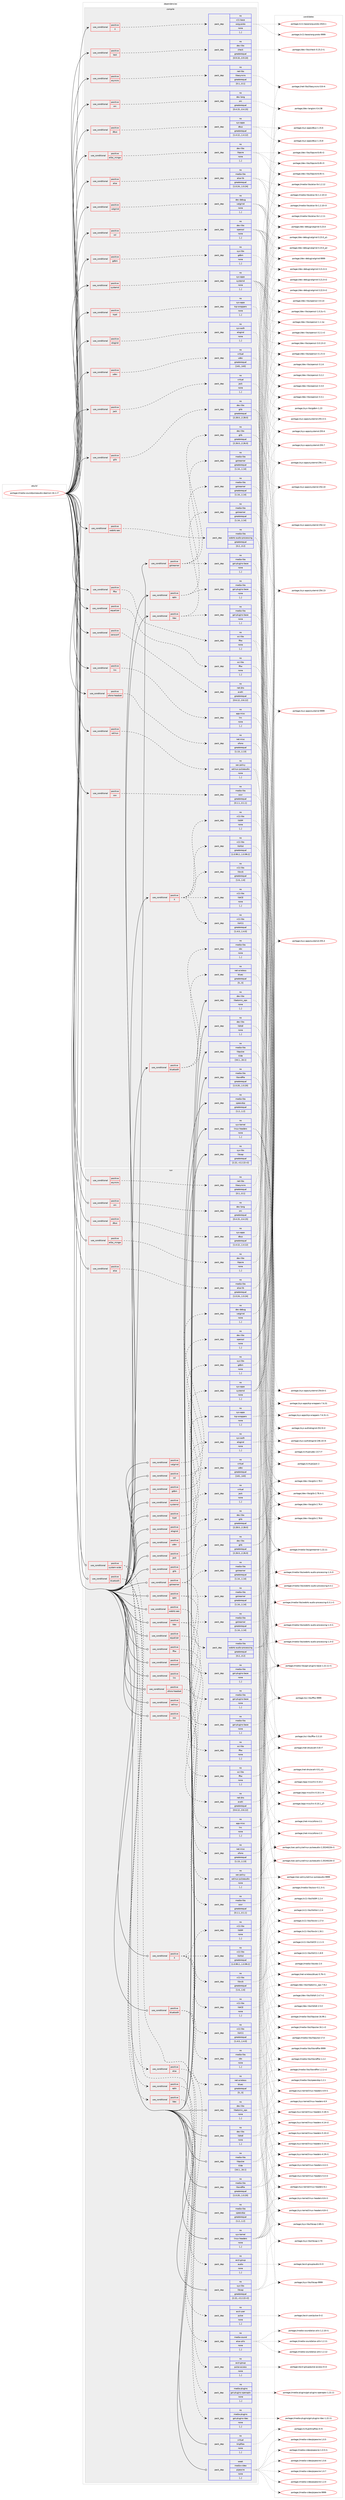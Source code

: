 digraph prolog {

# *************
# Graph options
# *************

newrank=true;
concentrate=true;
compound=true;
graph [rankdir=LR,fontname=Helvetica,fontsize=10,ranksep=1.5];#, ranksep=2.5, nodesep=0.2];
edge  [arrowhead=vee];
node  [fontname=Helvetica,fontsize=10];

# **********
# The ebuild
# **********

subgraph cluster_leftcol {
color=gray;
rank=same;
label=<<i>ebuild</i>>;
id [label="portage://media-sound/pulseaudio-daemon-16.1-r7", color=red, width=4, href="../media-sound/pulseaudio-daemon-16.1-r7.svg"];
}

# ****************
# The dependencies
# ****************

subgraph cluster_midcol {
color=gray;
label=<<i>dependencies</i>>;
subgraph cluster_compile {
fillcolor="#eeeeee";
style=filled;
label=<<i>compile</i>>;
subgraph cond79088 {
dependency311990 [label=<<TABLE BORDER="0" CELLBORDER="1" CELLSPACING="0" CELLPADDING="4"><TR><TD ROWSPAN="3" CELLPADDING="10">use_conditional</TD></TR><TR><TD>positive</TD></TR><TR><TD>X</TD></TR></TABLE>>, shape=none, color=red];
subgraph pack230488 {
dependency311991 [label=<<TABLE BORDER="0" CELLBORDER="1" CELLSPACING="0" CELLPADDING="4" WIDTH="220"><TR><TD ROWSPAN="6" CELLPADDING="30">pack_dep</TD></TR><TR><TD WIDTH="110">no</TD></TR><TR><TD>x11-base</TD></TR><TR><TD>xorg-proto</TD></TR><TR><TD>none</TD></TR><TR><TD>[,,]</TD></TR></TABLE>>, shape=none, color=blue];
}
dependency311990:e -> dependency311991:w [weight=20,style="dashed",arrowhead="vee"];
}
id:e -> dependency311990:w [weight=20,style="solid",arrowhead="vee"];
subgraph cond79089 {
dependency311992 [label=<<TABLE BORDER="0" CELLBORDER="1" CELLSPACING="0" CELLPADDING="4"><TR><TD ROWSPAN="3" CELLPADDING="10">use_conditional</TD></TR><TR><TD>positive</TD></TR><TR><TD>X</TD></TR></TABLE>>, shape=none, color=red];
subgraph pack230489 {
dependency311993 [label=<<TABLE BORDER="0" CELLBORDER="1" CELLSPACING="0" CELLPADDING="4" WIDTH="220"><TR><TD ROWSPAN="6" CELLPADDING="30">pack_dep</TD></TR><TR><TD WIDTH="110">no</TD></TR><TR><TD>x11-libs</TD></TR><TR><TD>libxcb</TD></TR><TR><TD>greaterequal</TD></TR><TR><TD>[1.6,,,1.6]</TD></TR></TABLE>>, shape=none, color=blue];
}
dependency311992:e -> dependency311993:w [weight=20,style="dashed",arrowhead="vee"];
subgraph pack230490 {
dependency311994 [label=<<TABLE BORDER="0" CELLBORDER="1" CELLSPACING="0" CELLPADDING="4" WIDTH="220"><TR><TD ROWSPAN="6" CELLPADDING="30">pack_dep</TD></TR><TR><TD WIDTH="110">no</TD></TR><TR><TD>x11-libs</TD></TR><TR><TD>libICE</TD></TR><TR><TD>none</TD></TR><TR><TD>[,,]</TD></TR></TABLE>>, shape=none, color=blue];
}
dependency311992:e -> dependency311994:w [weight=20,style="dashed",arrowhead="vee"];
subgraph pack230491 {
dependency311995 [label=<<TABLE BORDER="0" CELLBORDER="1" CELLSPACING="0" CELLPADDING="4" WIDTH="220"><TR><TD ROWSPAN="6" CELLPADDING="30">pack_dep</TD></TR><TR><TD WIDTH="110">no</TD></TR><TR><TD>x11-libs</TD></TR><TR><TD>libSM</TD></TR><TR><TD>none</TD></TR><TR><TD>[,,]</TD></TR></TABLE>>, shape=none, color=blue];
}
dependency311992:e -> dependency311995:w [weight=20,style="dashed",arrowhead="vee"];
subgraph pack230492 {
dependency311996 [label=<<TABLE BORDER="0" CELLBORDER="1" CELLSPACING="0" CELLPADDING="4" WIDTH="220"><TR><TD ROWSPAN="6" CELLPADDING="30">pack_dep</TD></TR><TR><TD WIDTH="110">no</TD></TR><TR><TD>x11-libs</TD></TR><TR><TD>libX11</TD></TR><TR><TD>greaterequal</TD></TR><TR><TD>[1.4.0,,,1.4.0]</TD></TR></TABLE>>, shape=none, color=blue];
}
dependency311992:e -> dependency311996:w [weight=20,style="dashed",arrowhead="vee"];
subgraph pack230493 {
dependency311997 [label=<<TABLE BORDER="0" CELLBORDER="1" CELLSPACING="0" CELLPADDING="4" WIDTH="220"><TR><TD ROWSPAN="6" CELLPADDING="30">pack_dep</TD></TR><TR><TD WIDTH="110">no</TD></TR><TR><TD>x11-libs</TD></TR><TR><TD>libXtst</TD></TR><TR><TD>greaterequal</TD></TR><TR><TD>[1.0.99.2,,,1.0.99.2]</TD></TR></TABLE>>, shape=none, color=blue];
}
dependency311992:e -> dependency311997:w [weight=20,style="dashed",arrowhead="vee"];
}
id:e -> dependency311992:w [weight=20,style="solid",arrowhead="vee"];
subgraph cond79090 {
dependency311998 [label=<<TABLE BORDER="0" CELLBORDER="1" CELLSPACING="0" CELLPADDING="4"><TR><TD ROWSPAN="3" CELLPADDING="10">use_conditional</TD></TR><TR><TD>positive</TD></TR><TR><TD>alsa</TD></TR></TABLE>>, shape=none, color=red];
subgraph pack230494 {
dependency311999 [label=<<TABLE BORDER="0" CELLBORDER="1" CELLSPACING="0" CELLPADDING="4" WIDTH="220"><TR><TD ROWSPAN="6" CELLPADDING="30">pack_dep</TD></TR><TR><TD WIDTH="110">no</TD></TR><TR><TD>media-libs</TD></TR><TR><TD>alsa-lib</TD></TR><TR><TD>greaterequal</TD></TR><TR><TD>[1.0.24,,,1.0.24]</TD></TR></TABLE>>, shape=none, color=blue];
}
dependency311998:e -> dependency311999:w [weight=20,style="dashed",arrowhead="vee"];
}
id:e -> dependency311998:w [weight=20,style="solid",arrowhead="vee"];
subgraph cond79091 {
dependency312000 [label=<<TABLE BORDER="0" CELLBORDER="1" CELLSPACING="0" CELLPADDING="4"><TR><TD ROWSPAN="3" CELLPADDING="10">use_conditional</TD></TR><TR><TD>positive</TD></TR><TR><TD>aptx</TD></TR></TABLE>>, shape=none, color=red];
subgraph pack230495 {
dependency312001 [label=<<TABLE BORDER="0" CELLBORDER="1" CELLSPACING="0" CELLPADDING="4" WIDTH="220"><TR><TD ROWSPAN="6" CELLPADDING="30">pack_dep</TD></TR><TR><TD WIDTH="110">no</TD></TR><TR><TD>media-libs</TD></TR><TR><TD>gst-plugins-base</TD></TR><TR><TD>none</TD></TR><TR><TD>[,,]</TD></TR></TABLE>>, shape=none, color=blue];
}
dependency312000:e -> dependency312001:w [weight=20,style="dashed",arrowhead="vee"];
subgraph pack230496 {
dependency312002 [label=<<TABLE BORDER="0" CELLBORDER="1" CELLSPACING="0" CELLPADDING="4" WIDTH="220"><TR><TD ROWSPAN="6" CELLPADDING="30">pack_dep</TD></TR><TR><TD WIDTH="110">no</TD></TR><TR><TD>media-libs</TD></TR><TR><TD>gstreamer</TD></TR><TR><TD>greaterequal</TD></TR><TR><TD>[1.14,,,1.14]</TD></TR></TABLE>>, shape=none, color=blue];
}
dependency312000:e -> dependency312002:w [weight=20,style="dashed",arrowhead="vee"];
}
id:e -> dependency312000:w [weight=20,style="solid",arrowhead="vee"];
subgraph cond79092 {
dependency312003 [label=<<TABLE BORDER="0" CELLBORDER="1" CELLSPACING="0" CELLPADDING="4"><TR><TD ROWSPAN="3" CELLPADDING="10">use_conditional</TD></TR><TR><TD>positive</TD></TR><TR><TD>asyncns</TD></TR></TABLE>>, shape=none, color=red];
subgraph pack230497 {
dependency312004 [label=<<TABLE BORDER="0" CELLBORDER="1" CELLSPACING="0" CELLPADDING="4" WIDTH="220"><TR><TD ROWSPAN="6" CELLPADDING="30">pack_dep</TD></TR><TR><TD WIDTH="110">no</TD></TR><TR><TD>net-libs</TD></TR><TR><TD>libasyncns</TD></TR><TR><TD>greaterequal</TD></TR><TR><TD>[0.1,,,0.1]</TD></TR></TABLE>>, shape=none, color=blue];
}
dependency312003:e -> dependency312004:w [weight=20,style="dashed",arrowhead="vee"];
}
id:e -> dependency312003:w [weight=20,style="solid",arrowhead="vee"];
subgraph cond79093 {
dependency312005 [label=<<TABLE BORDER="0" CELLBORDER="1" CELLSPACING="0" CELLPADDING="4"><TR><TD ROWSPAN="3" CELLPADDING="10">use_conditional</TD></TR><TR><TD>positive</TD></TR><TR><TD>bluetooth</TD></TR></TABLE>>, shape=none, color=red];
subgraph pack230498 {
dependency312006 [label=<<TABLE BORDER="0" CELLBORDER="1" CELLSPACING="0" CELLPADDING="4" WIDTH="220"><TR><TD ROWSPAN="6" CELLPADDING="30">pack_dep</TD></TR><TR><TD WIDTH="110">no</TD></TR><TR><TD>net-wireless</TD></TR><TR><TD>bluez</TD></TR><TR><TD>greaterequal</TD></TR><TR><TD>[5,,,5]</TD></TR></TABLE>>, shape=none, color=blue];
}
dependency312005:e -> dependency312006:w [weight=20,style="dashed",arrowhead="vee"];
subgraph pack230499 {
dependency312007 [label=<<TABLE BORDER="0" CELLBORDER="1" CELLSPACING="0" CELLPADDING="4" WIDTH="220"><TR><TD ROWSPAN="6" CELLPADDING="30">pack_dep</TD></TR><TR><TD WIDTH="110">no</TD></TR><TR><TD>media-libs</TD></TR><TR><TD>sbc</TD></TR><TR><TD>none</TD></TR><TR><TD>[,,]</TD></TR></TABLE>>, shape=none, color=blue];
}
dependency312005:e -> dependency312007:w [weight=20,style="dashed",arrowhead="vee"];
}
id:e -> dependency312005:w [weight=20,style="solid",arrowhead="vee"];
subgraph cond79094 {
dependency312008 [label=<<TABLE BORDER="0" CELLBORDER="1" CELLSPACING="0" CELLPADDING="4"><TR><TD ROWSPAN="3" CELLPADDING="10">use_conditional</TD></TR><TR><TD>positive</TD></TR><TR><TD>dbus</TD></TR></TABLE>>, shape=none, color=red];
subgraph pack230500 {
dependency312009 [label=<<TABLE BORDER="0" CELLBORDER="1" CELLSPACING="0" CELLPADDING="4" WIDTH="220"><TR><TD ROWSPAN="6" CELLPADDING="30">pack_dep</TD></TR><TR><TD WIDTH="110">no</TD></TR><TR><TD>sys-apps</TD></TR><TR><TD>dbus</TD></TR><TR><TD>greaterequal</TD></TR><TR><TD>[1.4.12,,,1.4.12]</TD></TR></TABLE>>, shape=none, color=blue];
}
dependency312008:e -> dependency312009:w [weight=20,style="dashed",arrowhead="vee"];
}
id:e -> dependency312008:w [weight=20,style="solid",arrowhead="vee"];
subgraph cond79095 {
dependency312010 [label=<<TABLE BORDER="0" CELLBORDER="1" CELLSPACING="0" CELLPADDING="4"><TR><TD ROWSPAN="3" CELLPADDING="10">use_conditional</TD></TR><TR><TD>positive</TD></TR><TR><TD>elibc_mingw</TD></TR></TABLE>>, shape=none, color=red];
subgraph pack230501 {
dependency312011 [label=<<TABLE BORDER="0" CELLBORDER="1" CELLSPACING="0" CELLPADDING="4" WIDTH="220"><TR><TD ROWSPAN="6" CELLPADDING="30">pack_dep</TD></TR><TR><TD WIDTH="110">no</TD></TR><TR><TD>dev-libs</TD></TR><TR><TD>libpcre</TD></TR><TR><TD>none</TD></TR><TR><TD>[,,]</TD></TR></TABLE>>, shape=none, color=blue];
}
dependency312010:e -> dependency312011:w [weight=20,style="dashed",arrowhead="vee"];
}
id:e -> dependency312010:w [weight=20,style="solid",arrowhead="vee"];
subgraph cond79096 {
dependency312012 [label=<<TABLE BORDER="0" CELLBORDER="1" CELLSPACING="0" CELLPADDING="4"><TR><TD ROWSPAN="3" CELLPADDING="10">use_conditional</TD></TR><TR><TD>positive</TD></TR><TR><TD>elogind</TD></TR></TABLE>>, shape=none, color=red];
subgraph pack230502 {
dependency312013 [label=<<TABLE BORDER="0" CELLBORDER="1" CELLSPACING="0" CELLPADDING="4" WIDTH="220"><TR><TD ROWSPAN="6" CELLPADDING="30">pack_dep</TD></TR><TR><TD WIDTH="110">no</TD></TR><TR><TD>sys-auth</TD></TR><TR><TD>elogind</TD></TR><TR><TD>none</TD></TR><TR><TD>[,,]</TD></TR></TABLE>>, shape=none, color=blue];
}
dependency312012:e -> dependency312013:w [weight=20,style="dashed",arrowhead="vee"];
}
id:e -> dependency312012:w [weight=20,style="solid",arrowhead="vee"];
subgraph cond79097 {
dependency312014 [label=<<TABLE BORDER="0" CELLBORDER="1" CELLSPACING="0" CELLPADDING="4"><TR><TD ROWSPAN="3" CELLPADDING="10">use_conditional</TD></TR><TR><TD>positive</TD></TR><TR><TD>equalizer</TD></TR></TABLE>>, shape=none, color=red];
subgraph pack230503 {
dependency312015 [label=<<TABLE BORDER="0" CELLBORDER="1" CELLSPACING="0" CELLPADDING="4" WIDTH="220"><TR><TD ROWSPAN="6" CELLPADDING="30">pack_dep</TD></TR><TR><TD WIDTH="110">no</TD></TR><TR><TD>sci-libs</TD></TR><TR><TD>fftw</TD></TR><TR><TD>none</TD></TR><TR><TD>[,,]</TD></TR></TABLE>>, shape=none, color=blue];
}
dependency312014:e -> dependency312015:w [weight=20,style="dashed",arrowhead="vee"];
}
id:e -> dependency312014:w [weight=20,style="solid",arrowhead="vee"];
subgraph cond79098 {
dependency312016 [label=<<TABLE BORDER="0" CELLBORDER="1" CELLSPACING="0" CELLPADDING="4"><TR><TD ROWSPAN="3" CELLPADDING="10">use_conditional</TD></TR><TR><TD>positive</TD></TR><TR><TD>fftw</TD></TR></TABLE>>, shape=none, color=red];
subgraph pack230504 {
dependency312017 [label=<<TABLE BORDER="0" CELLBORDER="1" CELLSPACING="0" CELLPADDING="4" WIDTH="220"><TR><TD ROWSPAN="6" CELLPADDING="30">pack_dep</TD></TR><TR><TD WIDTH="110">no</TD></TR><TR><TD>sci-libs</TD></TR><TR><TD>fftw</TD></TR><TR><TD>none</TD></TR><TR><TD>[,,]</TD></TR></TABLE>>, shape=none, color=blue];
}
dependency312016:e -> dependency312017:w [weight=20,style="dashed",arrowhead="vee"];
}
id:e -> dependency312016:w [weight=20,style="solid",arrowhead="vee"];
subgraph cond79099 {
dependency312018 [label=<<TABLE BORDER="0" CELLBORDER="1" CELLSPACING="0" CELLPADDING="4"><TR><TD ROWSPAN="3" CELLPADDING="10">use_conditional</TD></TR><TR><TD>positive</TD></TR><TR><TD>gdbm</TD></TR></TABLE>>, shape=none, color=red];
subgraph pack230505 {
dependency312019 [label=<<TABLE BORDER="0" CELLBORDER="1" CELLSPACING="0" CELLPADDING="4" WIDTH="220"><TR><TD ROWSPAN="6" CELLPADDING="30">pack_dep</TD></TR><TR><TD WIDTH="110">no</TD></TR><TR><TD>sys-libs</TD></TR><TR><TD>gdbm</TD></TR><TR><TD>none</TD></TR><TR><TD>[,,]</TD></TR></TABLE>>, shape=none, color=blue];
}
dependency312018:e -> dependency312019:w [weight=20,style="dashed",arrowhead="vee"];
}
id:e -> dependency312018:w [weight=20,style="solid",arrowhead="vee"];
subgraph cond79100 {
dependency312020 [label=<<TABLE BORDER="0" CELLBORDER="1" CELLSPACING="0" CELLPADDING="4"><TR><TD ROWSPAN="3" CELLPADDING="10">use_conditional</TD></TR><TR><TD>positive</TD></TR><TR><TD>glib</TD></TR></TABLE>>, shape=none, color=red];
subgraph pack230506 {
dependency312021 [label=<<TABLE BORDER="0" CELLBORDER="1" CELLSPACING="0" CELLPADDING="4" WIDTH="220"><TR><TD ROWSPAN="6" CELLPADDING="30">pack_dep</TD></TR><TR><TD WIDTH="110">no</TD></TR><TR><TD>dev-libs</TD></TR><TR><TD>glib</TD></TR><TR><TD>greaterequal</TD></TR><TR><TD>[2.28.0,,,2.28.0]</TD></TR></TABLE>>, shape=none, color=blue];
}
dependency312020:e -> dependency312021:w [weight=20,style="dashed",arrowhead="vee"];
}
id:e -> dependency312020:w [weight=20,style="solid",arrowhead="vee"];
subgraph cond79101 {
dependency312022 [label=<<TABLE BORDER="0" CELLBORDER="1" CELLSPACING="0" CELLPADDING="4"><TR><TD ROWSPAN="3" CELLPADDING="10">use_conditional</TD></TR><TR><TD>positive</TD></TR><TR><TD>gstreamer</TD></TR></TABLE>>, shape=none, color=red];
subgraph pack230507 {
dependency312023 [label=<<TABLE BORDER="0" CELLBORDER="1" CELLSPACING="0" CELLPADDING="4" WIDTH="220"><TR><TD ROWSPAN="6" CELLPADDING="30">pack_dep</TD></TR><TR><TD WIDTH="110">no</TD></TR><TR><TD>media-libs</TD></TR><TR><TD>gst-plugins-base</TD></TR><TR><TD>none</TD></TR><TR><TD>[,,]</TD></TR></TABLE>>, shape=none, color=blue];
}
dependency312022:e -> dependency312023:w [weight=20,style="dashed",arrowhead="vee"];
subgraph pack230508 {
dependency312024 [label=<<TABLE BORDER="0" CELLBORDER="1" CELLSPACING="0" CELLPADDING="4" WIDTH="220"><TR><TD ROWSPAN="6" CELLPADDING="30">pack_dep</TD></TR><TR><TD WIDTH="110">no</TD></TR><TR><TD>media-libs</TD></TR><TR><TD>gstreamer</TD></TR><TR><TD>greaterequal</TD></TR><TR><TD>[1.14,,,1.14]</TD></TR></TABLE>>, shape=none, color=blue];
}
dependency312022:e -> dependency312024:w [weight=20,style="dashed",arrowhead="vee"];
subgraph pack230509 {
dependency312025 [label=<<TABLE BORDER="0" CELLBORDER="1" CELLSPACING="0" CELLPADDING="4" WIDTH="220"><TR><TD ROWSPAN="6" CELLPADDING="30">pack_dep</TD></TR><TR><TD WIDTH="110">no</TD></TR><TR><TD>dev-libs</TD></TR><TR><TD>glib</TD></TR><TR><TD>greaterequal</TD></TR><TR><TD>[2.26.0,,,2.26.0]</TD></TR></TABLE>>, shape=none, color=blue];
}
dependency312022:e -> dependency312025:w [weight=20,style="dashed",arrowhead="vee"];
}
id:e -> dependency312022:w [weight=20,style="solid",arrowhead="vee"];
subgraph cond79102 {
dependency312026 [label=<<TABLE BORDER="0" CELLBORDER="1" CELLSPACING="0" CELLPADDING="4"><TR><TD ROWSPAN="3" CELLPADDING="10">use_conditional</TD></TR><TR><TD>positive</TD></TR><TR><TD>jack</TD></TR></TABLE>>, shape=none, color=red];
subgraph pack230510 {
dependency312027 [label=<<TABLE BORDER="0" CELLBORDER="1" CELLSPACING="0" CELLPADDING="4" WIDTH="220"><TR><TD ROWSPAN="6" CELLPADDING="30">pack_dep</TD></TR><TR><TD WIDTH="110">no</TD></TR><TR><TD>virtual</TD></TR><TR><TD>jack</TD></TR><TR><TD>none</TD></TR><TR><TD>[,,]</TD></TR></TABLE>>, shape=none, color=blue];
}
dependency312026:e -> dependency312027:w [weight=20,style="dashed",arrowhead="vee"];
}
id:e -> dependency312026:w [weight=20,style="solid",arrowhead="vee"];
subgraph cond79103 {
dependency312028 [label=<<TABLE BORDER="0" CELLBORDER="1" CELLSPACING="0" CELLPADDING="4"><TR><TD ROWSPAN="3" CELLPADDING="10">use_conditional</TD></TR><TR><TD>positive</TD></TR><TR><TD>ldac</TD></TR></TABLE>>, shape=none, color=red];
subgraph pack230511 {
dependency312029 [label=<<TABLE BORDER="0" CELLBORDER="1" CELLSPACING="0" CELLPADDING="4" WIDTH="220"><TR><TD ROWSPAN="6" CELLPADDING="30">pack_dep</TD></TR><TR><TD WIDTH="110">no</TD></TR><TR><TD>media-libs</TD></TR><TR><TD>gst-plugins-base</TD></TR><TR><TD>none</TD></TR><TR><TD>[,,]</TD></TR></TABLE>>, shape=none, color=blue];
}
dependency312028:e -> dependency312029:w [weight=20,style="dashed",arrowhead="vee"];
subgraph pack230512 {
dependency312030 [label=<<TABLE BORDER="0" CELLBORDER="1" CELLSPACING="0" CELLPADDING="4" WIDTH="220"><TR><TD ROWSPAN="6" CELLPADDING="30">pack_dep</TD></TR><TR><TD WIDTH="110">no</TD></TR><TR><TD>media-libs</TD></TR><TR><TD>gstreamer</TD></TR><TR><TD>greaterequal</TD></TR><TR><TD>[1.14,,,1.14]</TD></TR></TABLE>>, shape=none, color=blue];
}
dependency312028:e -> dependency312030:w [weight=20,style="dashed",arrowhead="vee"];
}
id:e -> dependency312028:w [weight=20,style="solid",arrowhead="vee"];
subgraph cond79104 {
dependency312031 [label=<<TABLE BORDER="0" CELLBORDER="1" CELLSPACING="0" CELLPADDING="4"><TR><TD ROWSPAN="3" CELLPADDING="10">use_conditional</TD></TR><TR><TD>positive</TD></TR><TR><TD>lirc</TD></TR></TABLE>>, shape=none, color=red];
subgraph pack230513 {
dependency312032 [label=<<TABLE BORDER="0" CELLBORDER="1" CELLSPACING="0" CELLPADDING="4" WIDTH="220"><TR><TD ROWSPAN="6" CELLPADDING="30">pack_dep</TD></TR><TR><TD WIDTH="110">no</TD></TR><TR><TD>app-misc</TD></TR><TR><TD>lirc</TD></TR><TR><TD>none</TD></TR><TR><TD>[,,]</TD></TR></TABLE>>, shape=none, color=blue];
}
dependency312031:e -> dependency312032:w [weight=20,style="dashed",arrowhead="vee"];
}
id:e -> dependency312031:w [weight=20,style="solid",arrowhead="vee"];
subgraph cond79105 {
dependency312033 [label=<<TABLE BORDER="0" CELLBORDER="1" CELLSPACING="0" CELLPADDING="4"><TR><TD ROWSPAN="3" CELLPADDING="10">use_conditional</TD></TR><TR><TD>positive</TD></TR><TR><TD>ofono-headset</TD></TR></TABLE>>, shape=none, color=red];
subgraph pack230514 {
dependency312034 [label=<<TABLE BORDER="0" CELLBORDER="1" CELLSPACING="0" CELLPADDING="4" WIDTH="220"><TR><TD ROWSPAN="6" CELLPADDING="30">pack_dep</TD></TR><TR><TD WIDTH="110">no</TD></TR><TR><TD>net-misc</TD></TR><TR><TD>ofono</TD></TR><TR><TD>greaterequal</TD></TR><TR><TD>[1.13,,,1.13]</TD></TR></TABLE>>, shape=none, color=blue];
}
dependency312033:e -> dependency312034:w [weight=20,style="dashed",arrowhead="vee"];
}
id:e -> dependency312033:w [weight=20,style="solid",arrowhead="vee"];
subgraph cond79106 {
dependency312035 [label=<<TABLE BORDER="0" CELLBORDER="1" CELLSPACING="0" CELLPADDING="4"><TR><TD ROWSPAN="3" CELLPADDING="10">use_conditional</TD></TR><TR><TD>positive</TD></TR><TR><TD>orc</TD></TR></TABLE>>, shape=none, color=red];
subgraph pack230515 {
dependency312036 [label=<<TABLE BORDER="0" CELLBORDER="1" CELLSPACING="0" CELLPADDING="4" WIDTH="220"><TR><TD ROWSPAN="6" CELLPADDING="30">pack_dep</TD></TR><TR><TD WIDTH="110">no</TD></TR><TR><TD>dev-lang</TD></TR><TR><TD>orc</TD></TR><TR><TD>greaterequal</TD></TR><TR><TD>[0.4.15,,,0.4.15]</TD></TR></TABLE>>, shape=none, color=blue];
}
dependency312035:e -> dependency312036:w [weight=20,style="dashed",arrowhead="vee"];
}
id:e -> dependency312035:w [weight=20,style="solid",arrowhead="vee"];
subgraph cond79107 {
dependency312037 [label=<<TABLE BORDER="0" CELLBORDER="1" CELLSPACING="0" CELLPADDING="4"><TR><TD ROWSPAN="3" CELLPADDING="10">use_conditional</TD></TR><TR><TD>positive</TD></TR><TR><TD>selinux</TD></TR></TABLE>>, shape=none, color=red];
subgraph pack230516 {
dependency312038 [label=<<TABLE BORDER="0" CELLBORDER="1" CELLSPACING="0" CELLPADDING="4" WIDTH="220"><TR><TD ROWSPAN="6" CELLPADDING="30">pack_dep</TD></TR><TR><TD WIDTH="110">no</TD></TR><TR><TD>sec-policy</TD></TR><TR><TD>selinux-pulseaudio</TD></TR><TR><TD>none</TD></TR><TR><TD>[,,]</TD></TR></TABLE>>, shape=none, color=blue];
}
dependency312037:e -> dependency312038:w [weight=20,style="dashed",arrowhead="vee"];
}
id:e -> dependency312037:w [weight=20,style="solid",arrowhead="vee"];
subgraph cond79108 {
dependency312039 [label=<<TABLE BORDER="0" CELLBORDER="1" CELLSPACING="0" CELLPADDING="4"><TR><TD ROWSPAN="3" CELLPADDING="10">use_conditional</TD></TR><TR><TD>positive</TD></TR><TR><TD>sox</TD></TR></TABLE>>, shape=none, color=red];
subgraph pack230517 {
dependency312040 [label=<<TABLE BORDER="0" CELLBORDER="1" CELLSPACING="0" CELLPADDING="4" WIDTH="220"><TR><TD ROWSPAN="6" CELLPADDING="30">pack_dep</TD></TR><TR><TD WIDTH="110">no</TD></TR><TR><TD>media-libs</TD></TR><TR><TD>soxr</TD></TR><TR><TD>greaterequal</TD></TR><TR><TD>[0.1.1,,,0.1.1]</TD></TR></TABLE>>, shape=none, color=blue];
}
dependency312039:e -> dependency312040:w [weight=20,style="dashed",arrowhead="vee"];
}
id:e -> dependency312039:w [weight=20,style="solid",arrowhead="vee"];
subgraph cond79109 {
dependency312041 [label=<<TABLE BORDER="0" CELLBORDER="1" CELLSPACING="0" CELLPADDING="4"><TR><TD ROWSPAN="3" CELLPADDING="10">use_conditional</TD></TR><TR><TD>positive</TD></TR><TR><TD>ssl</TD></TR></TABLE>>, shape=none, color=red];
subgraph pack230518 {
dependency312042 [label=<<TABLE BORDER="0" CELLBORDER="1" CELLSPACING="0" CELLPADDING="4" WIDTH="220"><TR><TD ROWSPAN="6" CELLPADDING="30">pack_dep</TD></TR><TR><TD WIDTH="110">no</TD></TR><TR><TD>dev-libs</TD></TR><TR><TD>openssl</TD></TR><TR><TD>none</TD></TR><TR><TD>[,,]</TD></TR></TABLE>>, shape=none, color=blue];
}
dependency312041:e -> dependency312042:w [weight=20,style="dashed",arrowhead="vee"];
}
id:e -> dependency312041:w [weight=20,style="solid",arrowhead="vee"];
subgraph cond79110 {
dependency312043 [label=<<TABLE BORDER="0" CELLBORDER="1" CELLSPACING="0" CELLPADDING="4"><TR><TD ROWSPAN="3" CELLPADDING="10">use_conditional</TD></TR><TR><TD>positive</TD></TR><TR><TD>systemd</TD></TR></TABLE>>, shape=none, color=red];
subgraph pack230519 {
dependency312044 [label=<<TABLE BORDER="0" CELLBORDER="1" CELLSPACING="0" CELLPADDING="4" WIDTH="220"><TR><TD ROWSPAN="6" CELLPADDING="30">pack_dep</TD></TR><TR><TD WIDTH="110">no</TD></TR><TR><TD>sys-apps</TD></TR><TR><TD>systemd</TD></TR><TR><TD>none</TD></TR><TR><TD>[,,]</TD></TR></TABLE>>, shape=none, color=blue];
}
dependency312043:e -> dependency312044:w [weight=20,style="dashed",arrowhead="vee"];
}
id:e -> dependency312043:w [weight=20,style="solid",arrowhead="vee"];
subgraph cond79111 {
dependency312045 [label=<<TABLE BORDER="0" CELLBORDER="1" CELLSPACING="0" CELLPADDING="4"><TR><TD ROWSPAN="3" CELLPADDING="10">use_conditional</TD></TR><TR><TD>positive</TD></TR><TR><TD>tcpd</TD></TR></TABLE>>, shape=none, color=red];
subgraph pack230520 {
dependency312046 [label=<<TABLE BORDER="0" CELLBORDER="1" CELLSPACING="0" CELLPADDING="4" WIDTH="220"><TR><TD ROWSPAN="6" CELLPADDING="30">pack_dep</TD></TR><TR><TD WIDTH="110">no</TD></TR><TR><TD>sys-apps</TD></TR><TR><TD>tcp-wrappers</TD></TR><TR><TD>none</TD></TR><TR><TD>[,,]</TD></TR></TABLE>>, shape=none, color=blue];
}
dependency312045:e -> dependency312046:w [weight=20,style="dashed",arrowhead="vee"];
}
id:e -> dependency312045:w [weight=20,style="solid",arrowhead="vee"];
subgraph cond79112 {
dependency312047 [label=<<TABLE BORDER="0" CELLBORDER="1" CELLSPACING="0" CELLPADDING="4"><TR><TD ROWSPAN="3" CELLPADDING="10">use_conditional</TD></TR><TR><TD>positive</TD></TR><TR><TD>test</TD></TR></TABLE>>, shape=none, color=red];
subgraph pack230521 {
dependency312048 [label=<<TABLE BORDER="0" CELLBORDER="1" CELLSPACING="0" CELLPADDING="4" WIDTH="220"><TR><TD ROWSPAN="6" CELLPADDING="30">pack_dep</TD></TR><TR><TD WIDTH="110">no</TD></TR><TR><TD>dev-libs</TD></TR><TR><TD>check</TD></TR><TR><TD>greaterequal</TD></TR><TR><TD>[0.9.10,,,0.9.10]</TD></TR></TABLE>>, shape=none, color=blue];
}
dependency312047:e -> dependency312048:w [weight=20,style="dashed",arrowhead="vee"];
}
id:e -> dependency312047:w [weight=20,style="solid",arrowhead="vee"];
subgraph cond79113 {
dependency312049 [label=<<TABLE BORDER="0" CELLBORDER="1" CELLSPACING="0" CELLPADDING="4"><TR><TD ROWSPAN="3" CELLPADDING="10">use_conditional</TD></TR><TR><TD>positive</TD></TR><TR><TD>udev</TD></TR></TABLE>>, shape=none, color=red];
subgraph pack230522 {
dependency312050 [label=<<TABLE BORDER="0" CELLBORDER="1" CELLSPACING="0" CELLPADDING="4" WIDTH="220"><TR><TD ROWSPAN="6" CELLPADDING="30">pack_dep</TD></TR><TR><TD WIDTH="110">no</TD></TR><TR><TD>virtual</TD></TR><TR><TD>udev</TD></TR><TR><TD>greaterequal</TD></TR><TR><TD>[143,,,143]</TD></TR></TABLE>>, shape=none, color=blue];
}
dependency312049:e -> dependency312050:w [weight=20,style="dashed",arrowhead="vee"];
}
id:e -> dependency312049:w [weight=20,style="solid",arrowhead="vee"];
subgraph cond79114 {
dependency312051 [label=<<TABLE BORDER="0" CELLBORDER="1" CELLSPACING="0" CELLPADDING="4"><TR><TD ROWSPAN="3" CELLPADDING="10">use_conditional</TD></TR><TR><TD>positive</TD></TR><TR><TD>valgrind</TD></TR></TABLE>>, shape=none, color=red];
subgraph pack230523 {
dependency312052 [label=<<TABLE BORDER="0" CELLBORDER="1" CELLSPACING="0" CELLPADDING="4" WIDTH="220"><TR><TD ROWSPAN="6" CELLPADDING="30">pack_dep</TD></TR><TR><TD WIDTH="110">no</TD></TR><TR><TD>dev-debug</TD></TR><TR><TD>valgrind</TD></TR><TR><TD>none</TD></TR><TR><TD>[,,]</TD></TR></TABLE>>, shape=none, color=blue];
}
dependency312051:e -> dependency312052:w [weight=20,style="dashed",arrowhead="vee"];
}
id:e -> dependency312051:w [weight=20,style="solid",arrowhead="vee"];
subgraph cond79115 {
dependency312053 [label=<<TABLE BORDER="0" CELLBORDER="1" CELLSPACING="0" CELLPADDING="4"><TR><TD ROWSPAN="3" CELLPADDING="10">use_conditional</TD></TR><TR><TD>positive</TD></TR><TR><TD>webrtc-aec</TD></TR></TABLE>>, shape=none, color=red];
subgraph pack230524 {
dependency312054 [label=<<TABLE BORDER="0" CELLBORDER="1" CELLSPACING="0" CELLPADDING="4" WIDTH="220"><TR><TD ROWSPAN="6" CELLPADDING="30">pack_dep</TD></TR><TR><TD WIDTH="110">no</TD></TR><TR><TD>media-libs</TD></TR><TR><TD>webrtc-audio-processing</TD></TR><TR><TD>greaterequal</TD></TR><TR><TD>[0.2,,,0.2]</TD></TR></TABLE>>, shape=none, color=blue];
}
dependency312053:e -> dependency312054:w [weight=20,style="dashed",arrowhead="vee"];
}
id:e -> dependency312053:w [weight=20,style="solid",arrowhead="vee"];
subgraph cond79116 {
dependency312055 [label=<<TABLE BORDER="0" CELLBORDER="1" CELLSPACING="0" CELLPADDING="4"><TR><TD ROWSPAN="3" CELLPADDING="10">use_conditional</TD></TR><TR><TD>positive</TD></TR><TR><TD>zeroconf</TD></TR></TABLE>>, shape=none, color=red];
subgraph pack230525 {
dependency312056 [label=<<TABLE BORDER="0" CELLBORDER="1" CELLSPACING="0" CELLPADDING="4" WIDTH="220"><TR><TD ROWSPAN="6" CELLPADDING="30">pack_dep</TD></TR><TR><TD WIDTH="110">no</TD></TR><TR><TD>net-dns</TD></TR><TR><TD>avahi</TD></TR><TR><TD>greaterequal</TD></TR><TR><TD>[0.6.12,,,0.6.12]</TD></TR></TABLE>>, shape=none, color=blue];
}
dependency312055:e -> dependency312056:w [weight=20,style="dashed",arrowhead="vee"];
}
id:e -> dependency312055:w [weight=20,style="solid",arrowhead="vee"];
subgraph pack230526 {
dependency312057 [label=<<TABLE BORDER="0" CELLBORDER="1" CELLSPACING="0" CELLPADDING="4" WIDTH="220"><TR><TD ROWSPAN="6" CELLPADDING="30">pack_dep</TD></TR><TR><TD WIDTH="110">no</TD></TR><TR><TD>dev-libs</TD></TR><TR><TD>libatomic_ops</TD></TR><TR><TD>none</TD></TR><TR><TD>[,,]</TD></TR></TABLE>>, shape=none, color=blue];
}
id:e -> dependency312057:w [weight=20,style="solid",arrowhead="vee"];
subgraph pack230527 {
dependency312058 [label=<<TABLE BORDER="0" CELLBORDER="1" CELLSPACING="0" CELLPADDING="4" WIDTH="220"><TR><TD ROWSPAN="6" CELLPADDING="30">pack_dep</TD></TR><TR><TD WIDTH="110">no</TD></TR><TR><TD>dev-libs</TD></TR><TR><TD>libltdl</TD></TR><TR><TD>none</TD></TR><TR><TD>[,,]</TD></TR></TABLE>>, shape=none, color=blue];
}
id:e -> dependency312058:w [weight=20,style="solid",arrowhead="vee"];
subgraph pack230528 {
dependency312059 [label=<<TABLE BORDER="0" CELLBORDER="1" CELLSPACING="0" CELLPADDING="4" WIDTH="220"><TR><TD ROWSPAN="6" CELLPADDING="30">pack_dep</TD></TR><TR><TD WIDTH="110">no</TD></TR><TR><TD>media-libs</TD></TR><TR><TD>libpulse</TD></TR><TR><TD>tilde</TD></TR><TR><TD>[16.1,,,16.1]</TD></TR></TABLE>>, shape=none, color=blue];
}
id:e -> dependency312059:w [weight=20,style="solid",arrowhead="vee"];
subgraph pack230529 {
dependency312060 [label=<<TABLE BORDER="0" CELLBORDER="1" CELLSPACING="0" CELLPADDING="4" WIDTH="220"><TR><TD ROWSPAN="6" CELLPADDING="30">pack_dep</TD></TR><TR><TD WIDTH="110">no</TD></TR><TR><TD>media-libs</TD></TR><TR><TD>libsndfile</TD></TR><TR><TD>greaterequal</TD></TR><TR><TD>[1.0.20,,,1.0.20]</TD></TR></TABLE>>, shape=none, color=blue];
}
id:e -> dependency312060:w [weight=20,style="solid",arrowhead="vee"];
subgraph pack230530 {
dependency312061 [label=<<TABLE BORDER="0" CELLBORDER="1" CELLSPACING="0" CELLPADDING="4" WIDTH="220"><TR><TD ROWSPAN="6" CELLPADDING="30">pack_dep</TD></TR><TR><TD WIDTH="110">no</TD></TR><TR><TD>media-libs</TD></TR><TR><TD>speexdsp</TD></TR><TR><TD>greaterequal</TD></TR><TR><TD>[1.2,,,1.2]</TD></TR></TABLE>>, shape=none, color=blue];
}
id:e -> dependency312061:w [weight=20,style="solid",arrowhead="vee"];
subgraph pack230531 {
dependency312062 [label=<<TABLE BORDER="0" CELLBORDER="1" CELLSPACING="0" CELLPADDING="4" WIDTH="220"><TR><TD ROWSPAN="6" CELLPADDING="30">pack_dep</TD></TR><TR><TD WIDTH="110">no</TD></TR><TR><TD>sys-kernel</TD></TR><TR><TD>linux-headers</TD></TR><TR><TD>none</TD></TR><TR><TD>[,,]</TD></TR></TABLE>>, shape=none, color=blue];
}
id:e -> dependency312062:w [weight=20,style="solid",arrowhead="vee"];
subgraph pack230532 {
dependency312063 [label=<<TABLE BORDER="0" CELLBORDER="1" CELLSPACING="0" CELLPADDING="4" WIDTH="220"><TR><TD ROWSPAN="6" CELLPADDING="30">pack_dep</TD></TR><TR><TD WIDTH="110">no</TD></TR><TR><TD>sys-libs</TD></TR><TR><TD>libcap</TD></TR><TR><TD>greaterequal</TD></TR><TR><TD>[2.22,,-r2,2.22-r2]</TD></TR></TABLE>>, shape=none, color=blue];
}
id:e -> dependency312063:w [weight=20,style="solid",arrowhead="vee"];
}
subgraph cluster_compileandrun {
fillcolor="#eeeeee";
style=filled;
label=<<i>compile and run</i>>;
}
subgraph cluster_run {
fillcolor="#eeeeee";
style=filled;
label=<<i>run</i>>;
subgraph cond79117 {
dependency312064 [label=<<TABLE BORDER="0" CELLBORDER="1" CELLSPACING="0" CELLPADDING="4"><TR><TD ROWSPAN="3" CELLPADDING="10">use_conditional</TD></TR><TR><TD>positive</TD></TR><TR><TD>X</TD></TR></TABLE>>, shape=none, color=red];
subgraph pack230533 {
dependency312065 [label=<<TABLE BORDER="0" CELLBORDER="1" CELLSPACING="0" CELLPADDING="4" WIDTH="220"><TR><TD ROWSPAN="6" CELLPADDING="30">pack_dep</TD></TR><TR><TD WIDTH="110">no</TD></TR><TR><TD>x11-libs</TD></TR><TR><TD>libxcb</TD></TR><TR><TD>greaterequal</TD></TR><TR><TD>[1.6,,,1.6]</TD></TR></TABLE>>, shape=none, color=blue];
}
dependency312064:e -> dependency312065:w [weight=20,style="dashed",arrowhead="vee"];
subgraph pack230534 {
dependency312066 [label=<<TABLE BORDER="0" CELLBORDER="1" CELLSPACING="0" CELLPADDING="4" WIDTH="220"><TR><TD ROWSPAN="6" CELLPADDING="30">pack_dep</TD></TR><TR><TD WIDTH="110">no</TD></TR><TR><TD>x11-libs</TD></TR><TR><TD>libICE</TD></TR><TR><TD>none</TD></TR><TR><TD>[,,]</TD></TR></TABLE>>, shape=none, color=blue];
}
dependency312064:e -> dependency312066:w [weight=20,style="dashed",arrowhead="vee"];
subgraph pack230535 {
dependency312067 [label=<<TABLE BORDER="0" CELLBORDER="1" CELLSPACING="0" CELLPADDING="4" WIDTH="220"><TR><TD ROWSPAN="6" CELLPADDING="30">pack_dep</TD></TR><TR><TD WIDTH="110">no</TD></TR><TR><TD>x11-libs</TD></TR><TR><TD>libSM</TD></TR><TR><TD>none</TD></TR><TR><TD>[,,]</TD></TR></TABLE>>, shape=none, color=blue];
}
dependency312064:e -> dependency312067:w [weight=20,style="dashed",arrowhead="vee"];
subgraph pack230536 {
dependency312068 [label=<<TABLE BORDER="0" CELLBORDER="1" CELLSPACING="0" CELLPADDING="4" WIDTH="220"><TR><TD ROWSPAN="6" CELLPADDING="30">pack_dep</TD></TR><TR><TD WIDTH="110">no</TD></TR><TR><TD>x11-libs</TD></TR><TR><TD>libX11</TD></TR><TR><TD>greaterequal</TD></TR><TR><TD>[1.4.0,,,1.4.0]</TD></TR></TABLE>>, shape=none, color=blue];
}
dependency312064:e -> dependency312068:w [weight=20,style="dashed",arrowhead="vee"];
subgraph pack230537 {
dependency312069 [label=<<TABLE BORDER="0" CELLBORDER="1" CELLSPACING="0" CELLPADDING="4" WIDTH="220"><TR><TD ROWSPAN="6" CELLPADDING="30">pack_dep</TD></TR><TR><TD WIDTH="110">no</TD></TR><TR><TD>x11-libs</TD></TR><TR><TD>libXtst</TD></TR><TR><TD>greaterequal</TD></TR><TR><TD>[1.0.99.2,,,1.0.99.2]</TD></TR></TABLE>>, shape=none, color=blue];
}
dependency312064:e -> dependency312069:w [weight=20,style="dashed",arrowhead="vee"];
}
id:e -> dependency312064:w [weight=20,style="solid",arrowhead="odot"];
subgraph cond79118 {
dependency312070 [label=<<TABLE BORDER="0" CELLBORDER="1" CELLSPACING="0" CELLPADDING="4"><TR><TD ROWSPAN="3" CELLPADDING="10">use_conditional</TD></TR><TR><TD>positive</TD></TR><TR><TD>alsa</TD></TR></TABLE>>, shape=none, color=red];
subgraph pack230538 {
dependency312071 [label=<<TABLE BORDER="0" CELLBORDER="1" CELLSPACING="0" CELLPADDING="4" WIDTH="220"><TR><TD ROWSPAN="6" CELLPADDING="30">pack_dep</TD></TR><TR><TD WIDTH="110">no</TD></TR><TR><TD>media-libs</TD></TR><TR><TD>alsa-lib</TD></TR><TR><TD>greaterequal</TD></TR><TR><TD>[1.0.24,,,1.0.24]</TD></TR></TABLE>>, shape=none, color=blue];
}
dependency312070:e -> dependency312071:w [weight=20,style="dashed",arrowhead="vee"];
}
id:e -> dependency312070:w [weight=20,style="solid",arrowhead="odot"];
subgraph cond79119 {
dependency312072 [label=<<TABLE BORDER="0" CELLBORDER="1" CELLSPACING="0" CELLPADDING="4"><TR><TD ROWSPAN="3" CELLPADDING="10">use_conditional</TD></TR><TR><TD>positive</TD></TR><TR><TD>aptx</TD></TR></TABLE>>, shape=none, color=red];
subgraph pack230539 {
dependency312073 [label=<<TABLE BORDER="0" CELLBORDER="1" CELLSPACING="0" CELLPADDING="4" WIDTH="220"><TR><TD ROWSPAN="6" CELLPADDING="30">pack_dep</TD></TR><TR><TD WIDTH="110">no</TD></TR><TR><TD>media-libs</TD></TR><TR><TD>gst-plugins-base</TD></TR><TR><TD>none</TD></TR><TR><TD>[,,]</TD></TR></TABLE>>, shape=none, color=blue];
}
dependency312072:e -> dependency312073:w [weight=20,style="dashed",arrowhead="vee"];
subgraph pack230540 {
dependency312074 [label=<<TABLE BORDER="0" CELLBORDER="1" CELLSPACING="0" CELLPADDING="4" WIDTH="220"><TR><TD ROWSPAN="6" CELLPADDING="30">pack_dep</TD></TR><TR><TD WIDTH="110">no</TD></TR><TR><TD>media-libs</TD></TR><TR><TD>gstreamer</TD></TR><TR><TD>greaterequal</TD></TR><TR><TD>[1.14,,,1.14]</TD></TR></TABLE>>, shape=none, color=blue];
}
dependency312072:e -> dependency312074:w [weight=20,style="dashed",arrowhead="vee"];
}
id:e -> dependency312072:w [weight=20,style="solid",arrowhead="odot"];
subgraph cond79120 {
dependency312075 [label=<<TABLE BORDER="0" CELLBORDER="1" CELLSPACING="0" CELLPADDING="4"><TR><TD ROWSPAN="3" CELLPADDING="10">use_conditional</TD></TR><TR><TD>positive</TD></TR><TR><TD>asyncns</TD></TR></TABLE>>, shape=none, color=red];
subgraph pack230541 {
dependency312076 [label=<<TABLE BORDER="0" CELLBORDER="1" CELLSPACING="0" CELLPADDING="4" WIDTH="220"><TR><TD ROWSPAN="6" CELLPADDING="30">pack_dep</TD></TR><TR><TD WIDTH="110">no</TD></TR><TR><TD>net-libs</TD></TR><TR><TD>libasyncns</TD></TR><TR><TD>greaterequal</TD></TR><TR><TD>[0.1,,,0.1]</TD></TR></TABLE>>, shape=none, color=blue];
}
dependency312075:e -> dependency312076:w [weight=20,style="dashed",arrowhead="vee"];
}
id:e -> dependency312075:w [weight=20,style="solid",arrowhead="odot"];
subgraph cond79121 {
dependency312077 [label=<<TABLE BORDER="0" CELLBORDER="1" CELLSPACING="0" CELLPADDING="4"><TR><TD ROWSPAN="3" CELLPADDING="10">use_conditional</TD></TR><TR><TD>positive</TD></TR><TR><TD>bluetooth</TD></TR></TABLE>>, shape=none, color=red];
subgraph cond79122 {
dependency312078 [label=<<TABLE BORDER="0" CELLBORDER="1" CELLSPACING="0" CELLPADDING="4"><TR><TD ROWSPAN="3" CELLPADDING="10">use_conditional</TD></TR><TR><TD>positive</TD></TR><TR><TD>ldac</TD></TR></TABLE>>, shape=none, color=red];
subgraph pack230542 {
dependency312079 [label=<<TABLE BORDER="0" CELLBORDER="1" CELLSPACING="0" CELLPADDING="4" WIDTH="220"><TR><TD ROWSPAN="6" CELLPADDING="30">pack_dep</TD></TR><TR><TD WIDTH="110">no</TD></TR><TR><TD>media-plugins</TD></TR><TR><TD>gst-plugins-ldac</TD></TR><TR><TD>none</TD></TR><TR><TD>[,,]</TD></TR></TABLE>>, shape=none, color=blue];
}
dependency312078:e -> dependency312079:w [weight=20,style="dashed",arrowhead="vee"];
}
dependency312077:e -> dependency312078:w [weight=20,style="dashed",arrowhead="vee"];
subgraph cond79123 {
dependency312080 [label=<<TABLE BORDER="0" CELLBORDER="1" CELLSPACING="0" CELLPADDING="4"><TR><TD ROWSPAN="3" CELLPADDING="10">use_conditional</TD></TR><TR><TD>positive</TD></TR><TR><TD>aptx</TD></TR></TABLE>>, shape=none, color=red];
subgraph pack230543 {
dependency312081 [label=<<TABLE BORDER="0" CELLBORDER="1" CELLSPACING="0" CELLPADDING="4" WIDTH="220"><TR><TD ROWSPAN="6" CELLPADDING="30">pack_dep</TD></TR><TR><TD WIDTH="110">no</TD></TR><TR><TD>media-plugins</TD></TR><TR><TD>gst-plugins-openaptx</TD></TR><TR><TD>none</TD></TR><TR><TD>[,,]</TD></TR></TABLE>>, shape=none, color=blue];
}
dependency312080:e -> dependency312081:w [weight=20,style="dashed",arrowhead="vee"];
}
dependency312077:e -> dependency312080:w [weight=20,style="dashed",arrowhead="vee"];
}
id:e -> dependency312077:w [weight=20,style="solid",arrowhead="odot"];
subgraph cond79124 {
dependency312082 [label=<<TABLE BORDER="0" CELLBORDER="1" CELLSPACING="0" CELLPADDING="4"><TR><TD ROWSPAN="3" CELLPADDING="10">use_conditional</TD></TR><TR><TD>positive</TD></TR><TR><TD>bluetooth</TD></TR></TABLE>>, shape=none, color=red];
subgraph pack230544 {
dependency312083 [label=<<TABLE BORDER="0" CELLBORDER="1" CELLSPACING="0" CELLPADDING="4" WIDTH="220"><TR><TD ROWSPAN="6" CELLPADDING="30">pack_dep</TD></TR><TR><TD WIDTH="110">no</TD></TR><TR><TD>net-wireless</TD></TR><TR><TD>bluez</TD></TR><TR><TD>greaterequal</TD></TR><TR><TD>[5,,,5]</TD></TR></TABLE>>, shape=none, color=blue];
}
dependency312082:e -> dependency312083:w [weight=20,style="dashed",arrowhead="vee"];
subgraph pack230545 {
dependency312084 [label=<<TABLE BORDER="0" CELLBORDER="1" CELLSPACING="0" CELLPADDING="4" WIDTH="220"><TR><TD ROWSPAN="6" CELLPADDING="30">pack_dep</TD></TR><TR><TD WIDTH="110">no</TD></TR><TR><TD>media-libs</TD></TR><TR><TD>sbc</TD></TR><TR><TD>none</TD></TR><TR><TD>[,,]</TD></TR></TABLE>>, shape=none, color=blue];
}
dependency312082:e -> dependency312084:w [weight=20,style="dashed",arrowhead="vee"];
}
id:e -> dependency312082:w [weight=20,style="solid",arrowhead="odot"];
subgraph cond79125 {
dependency312085 [label=<<TABLE BORDER="0" CELLBORDER="1" CELLSPACING="0" CELLPADDING="4"><TR><TD ROWSPAN="3" CELLPADDING="10">use_conditional</TD></TR><TR><TD>positive</TD></TR><TR><TD>dbus</TD></TR></TABLE>>, shape=none, color=red];
subgraph pack230546 {
dependency312086 [label=<<TABLE BORDER="0" CELLBORDER="1" CELLSPACING="0" CELLPADDING="4" WIDTH="220"><TR><TD ROWSPAN="6" CELLPADDING="30">pack_dep</TD></TR><TR><TD WIDTH="110">no</TD></TR><TR><TD>sys-apps</TD></TR><TR><TD>dbus</TD></TR><TR><TD>greaterequal</TD></TR><TR><TD>[1.4.12,,,1.4.12]</TD></TR></TABLE>>, shape=none, color=blue];
}
dependency312085:e -> dependency312086:w [weight=20,style="dashed",arrowhead="vee"];
}
id:e -> dependency312085:w [weight=20,style="solid",arrowhead="odot"];
subgraph cond79126 {
dependency312087 [label=<<TABLE BORDER="0" CELLBORDER="1" CELLSPACING="0" CELLPADDING="4"><TR><TD ROWSPAN="3" CELLPADDING="10">use_conditional</TD></TR><TR><TD>positive</TD></TR><TR><TD>elibc_mingw</TD></TR></TABLE>>, shape=none, color=red];
subgraph pack230547 {
dependency312088 [label=<<TABLE BORDER="0" CELLBORDER="1" CELLSPACING="0" CELLPADDING="4" WIDTH="220"><TR><TD ROWSPAN="6" CELLPADDING="30">pack_dep</TD></TR><TR><TD WIDTH="110">no</TD></TR><TR><TD>dev-libs</TD></TR><TR><TD>libpcre</TD></TR><TR><TD>none</TD></TR><TR><TD>[,,]</TD></TR></TABLE>>, shape=none, color=blue];
}
dependency312087:e -> dependency312088:w [weight=20,style="dashed",arrowhead="vee"];
}
id:e -> dependency312087:w [weight=20,style="solid",arrowhead="odot"];
subgraph cond79127 {
dependency312089 [label=<<TABLE BORDER="0" CELLBORDER="1" CELLSPACING="0" CELLPADDING="4"><TR><TD ROWSPAN="3" CELLPADDING="10">use_conditional</TD></TR><TR><TD>positive</TD></TR><TR><TD>elogind</TD></TR></TABLE>>, shape=none, color=red];
subgraph pack230548 {
dependency312090 [label=<<TABLE BORDER="0" CELLBORDER="1" CELLSPACING="0" CELLPADDING="4" WIDTH="220"><TR><TD ROWSPAN="6" CELLPADDING="30">pack_dep</TD></TR><TR><TD WIDTH="110">no</TD></TR><TR><TD>sys-auth</TD></TR><TR><TD>elogind</TD></TR><TR><TD>none</TD></TR><TR><TD>[,,]</TD></TR></TABLE>>, shape=none, color=blue];
}
dependency312089:e -> dependency312090:w [weight=20,style="dashed",arrowhead="vee"];
}
id:e -> dependency312089:w [weight=20,style="solid",arrowhead="odot"];
subgraph cond79128 {
dependency312091 [label=<<TABLE BORDER="0" CELLBORDER="1" CELLSPACING="0" CELLPADDING="4"><TR><TD ROWSPAN="3" CELLPADDING="10">use_conditional</TD></TR><TR><TD>positive</TD></TR><TR><TD>equalizer</TD></TR></TABLE>>, shape=none, color=red];
subgraph pack230549 {
dependency312092 [label=<<TABLE BORDER="0" CELLBORDER="1" CELLSPACING="0" CELLPADDING="4" WIDTH="220"><TR><TD ROWSPAN="6" CELLPADDING="30">pack_dep</TD></TR><TR><TD WIDTH="110">no</TD></TR><TR><TD>sci-libs</TD></TR><TR><TD>fftw</TD></TR><TR><TD>none</TD></TR><TR><TD>[,,]</TD></TR></TABLE>>, shape=none, color=blue];
}
dependency312091:e -> dependency312092:w [weight=20,style="dashed",arrowhead="vee"];
}
id:e -> dependency312091:w [weight=20,style="solid",arrowhead="odot"];
subgraph cond79129 {
dependency312093 [label=<<TABLE BORDER="0" CELLBORDER="1" CELLSPACING="0" CELLPADDING="4"><TR><TD ROWSPAN="3" CELLPADDING="10">use_conditional</TD></TR><TR><TD>positive</TD></TR><TR><TD>fftw</TD></TR></TABLE>>, shape=none, color=red];
subgraph pack230550 {
dependency312094 [label=<<TABLE BORDER="0" CELLBORDER="1" CELLSPACING="0" CELLPADDING="4" WIDTH="220"><TR><TD ROWSPAN="6" CELLPADDING="30">pack_dep</TD></TR><TR><TD WIDTH="110">no</TD></TR><TR><TD>sci-libs</TD></TR><TR><TD>fftw</TD></TR><TR><TD>none</TD></TR><TR><TD>[,,]</TD></TR></TABLE>>, shape=none, color=blue];
}
dependency312093:e -> dependency312094:w [weight=20,style="dashed",arrowhead="vee"];
}
id:e -> dependency312093:w [weight=20,style="solid",arrowhead="odot"];
subgraph cond79130 {
dependency312095 [label=<<TABLE BORDER="0" CELLBORDER="1" CELLSPACING="0" CELLPADDING="4"><TR><TD ROWSPAN="3" CELLPADDING="10">use_conditional</TD></TR><TR><TD>positive</TD></TR><TR><TD>gdbm</TD></TR></TABLE>>, shape=none, color=red];
subgraph pack230551 {
dependency312096 [label=<<TABLE BORDER="0" CELLBORDER="1" CELLSPACING="0" CELLPADDING="4" WIDTH="220"><TR><TD ROWSPAN="6" CELLPADDING="30">pack_dep</TD></TR><TR><TD WIDTH="110">no</TD></TR><TR><TD>sys-libs</TD></TR><TR><TD>gdbm</TD></TR><TR><TD>none</TD></TR><TR><TD>[,,]</TD></TR></TABLE>>, shape=none, color=blue];
}
dependency312095:e -> dependency312096:w [weight=20,style="dashed",arrowhead="vee"];
}
id:e -> dependency312095:w [weight=20,style="solid",arrowhead="odot"];
subgraph cond79131 {
dependency312097 [label=<<TABLE BORDER="0" CELLBORDER="1" CELLSPACING="0" CELLPADDING="4"><TR><TD ROWSPAN="3" CELLPADDING="10">use_conditional</TD></TR><TR><TD>positive</TD></TR><TR><TD>glib</TD></TR></TABLE>>, shape=none, color=red];
subgraph pack230552 {
dependency312098 [label=<<TABLE BORDER="0" CELLBORDER="1" CELLSPACING="0" CELLPADDING="4" WIDTH="220"><TR><TD ROWSPAN="6" CELLPADDING="30">pack_dep</TD></TR><TR><TD WIDTH="110">no</TD></TR><TR><TD>dev-libs</TD></TR><TR><TD>glib</TD></TR><TR><TD>greaterequal</TD></TR><TR><TD>[2.28.0,,,2.28.0]</TD></TR></TABLE>>, shape=none, color=blue];
}
dependency312097:e -> dependency312098:w [weight=20,style="dashed",arrowhead="vee"];
}
id:e -> dependency312097:w [weight=20,style="solid",arrowhead="odot"];
subgraph cond79132 {
dependency312099 [label=<<TABLE BORDER="0" CELLBORDER="1" CELLSPACING="0" CELLPADDING="4"><TR><TD ROWSPAN="3" CELLPADDING="10">use_conditional</TD></TR><TR><TD>positive</TD></TR><TR><TD>gstreamer</TD></TR></TABLE>>, shape=none, color=red];
subgraph pack230553 {
dependency312100 [label=<<TABLE BORDER="0" CELLBORDER="1" CELLSPACING="0" CELLPADDING="4" WIDTH="220"><TR><TD ROWSPAN="6" CELLPADDING="30">pack_dep</TD></TR><TR><TD WIDTH="110">no</TD></TR><TR><TD>media-libs</TD></TR><TR><TD>gst-plugins-base</TD></TR><TR><TD>none</TD></TR><TR><TD>[,,]</TD></TR></TABLE>>, shape=none, color=blue];
}
dependency312099:e -> dependency312100:w [weight=20,style="dashed",arrowhead="vee"];
subgraph pack230554 {
dependency312101 [label=<<TABLE BORDER="0" CELLBORDER="1" CELLSPACING="0" CELLPADDING="4" WIDTH="220"><TR><TD ROWSPAN="6" CELLPADDING="30">pack_dep</TD></TR><TR><TD WIDTH="110">no</TD></TR><TR><TD>media-libs</TD></TR><TR><TD>gstreamer</TD></TR><TR><TD>greaterequal</TD></TR><TR><TD>[1.14,,,1.14]</TD></TR></TABLE>>, shape=none, color=blue];
}
dependency312099:e -> dependency312101:w [weight=20,style="dashed",arrowhead="vee"];
subgraph pack230555 {
dependency312102 [label=<<TABLE BORDER="0" CELLBORDER="1" CELLSPACING="0" CELLPADDING="4" WIDTH="220"><TR><TD ROWSPAN="6" CELLPADDING="30">pack_dep</TD></TR><TR><TD WIDTH="110">no</TD></TR><TR><TD>dev-libs</TD></TR><TR><TD>glib</TD></TR><TR><TD>greaterequal</TD></TR><TR><TD>[2.26.0,,,2.26.0]</TD></TR></TABLE>>, shape=none, color=blue];
}
dependency312099:e -> dependency312102:w [weight=20,style="dashed",arrowhead="vee"];
}
id:e -> dependency312099:w [weight=20,style="solid",arrowhead="odot"];
subgraph cond79133 {
dependency312103 [label=<<TABLE BORDER="0" CELLBORDER="1" CELLSPACING="0" CELLPADDING="4"><TR><TD ROWSPAN="3" CELLPADDING="10">use_conditional</TD></TR><TR><TD>positive</TD></TR><TR><TD>jack</TD></TR></TABLE>>, shape=none, color=red];
subgraph pack230556 {
dependency312104 [label=<<TABLE BORDER="0" CELLBORDER="1" CELLSPACING="0" CELLPADDING="4" WIDTH="220"><TR><TD ROWSPAN="6" CELLPADDING="30">pack_dep</TD></TR><TR><TD WIDTH="110">no</TD></TR><TR><TD>virtual</TD></TR><TR><TD>jack</TD></TR><TR><TD>none</TD></TR><TR><TD>[,,]</TD></TR></TABLE>>, shape=none, color=blue];
}
dependency312103:e -> dependency312104:w [weight=20,style="dashed",arrowhead="vee"];
}
id:e -> dependency312103:w [weight=20,style="solid",arrowhead="odot"];
subgraph cond79134 {
dependency312105 [label=<<TABLE BORDER="0" CELLBORDER="1" CELLSPACING="0" CELLPADDING="4"><TR><TD ROWSPAN="3" CELLPADDING="10">use_conditional</TD></TR><TR><TD>positive</TD></TR><TR><TD>ldac</TD></TR></TABLE>>, shape=none, color=red];
subgraph pack230557 {
dependency312106 [label=<<TABLE BORDER="0" CELLBORDER="1" CELLSPACING="0" CELLPADDING="4" WIDTH="220"><TR><TD ROWSPAN="6" CELLPADDING="30">pack_dep</TD></TR><TR><TD WIDTH="110">no</TD></TR><TR><TD>media-libs</TD></TR><TR><TD>gst-plugins-base</TD></TR><TR><TD>none</TD></TR><TR><TD>[,,]</TD></TR></TABLE>>, shape=none, color=blue];
}
dependency312105:e -> dependency312106:w [weight=20,style="dashed",arrowhead="vee"];
subgraph pack230558 {
dependency312107 [label=<<TABLE BORDER="0" CELLBORDER="1" CELLSPACING="0" CELLPADDING="4" WIDTH="220"><TR><TD ROWSPAN="6" CELLPADDING="30">pack_dep</TD></TR><TR><TD WIDTH="110">no</TD></TR><TR><TD>media-libs</TD></TR><TR><TD>gstreamer</TD></TR><TR><TD>greaterequal</TD></TR><TR><TD>[1.14,,,1.14]</TD></TR></TABLE>>, shape=none, color=blue];
}
dependency312105:e -> dependency312107:w [weight=20,style="dashed",arrowhead="vee"];
}
id:e -> dependency312105:w [weight=20,style="solid",arrowhead="odot"];
subgraph cond79135 {
dependency312108 [label=<<TABLE BORDER="0" CELLBORDER="1" CELLSPACING="0" CELLPADDING="4"><TR><TD ROWSPAN="3" CELLPADDING="10">use_conditional</TD></TR><TR><TD>positive</TD></TR><TR><TD>lirc</TD></TR></TABLE>>, shape=none, color=red];
subgraph pack230559 {
dependency312109 [label=<<TABLE BORDER="0" CELLBORDER="1" CELLSPACING="0" CELLPADDING="4" WIDTH="220"><TR><TD ROWSPAN="6" CELLPADDING="30">pack_dep</TD></TR><TR><TD WIDTH="110">no</TD></TR><TR><TD>app-misc</TD></TR><TR><TD>lirc</TD></TR><TR><TD>none</TD></TR><TR><TD>[,,]</TD></TR></TABLE>>, shape=none, color=blue];
}
dependency312108:e -> dependency312109:w [weight=20,style="dashed",arrowhead="vee"];
}
id:e -> dependency312108:w [weight=20,style="solid",arrowhead="odot"];
subgraph cond79136 {
dependency312110 [label=<<TABLE BORDER="0" CELLBORDER="1" CELLSPACING="0" CELLPADDING="4"><TR><TD ROWSPAN="3" CELLPADDING="10">use_conditional</TD></TR><TR><TD>positive</TD></TR><TR><TD>ofono-headset</TD></TR></TABLE>>, shape=none, color=red];
subgraph pack230560 {
dependency312111 [label=<<TABLE BORDER="0" CELLBORDER="1" CELLSPACING="0" CELLPADDING="4" WIDTH="220"><TR><TD ROWSPAN="6" CELLPADDING="30">pack_dep</TD></TR><TR><TD WIDTH="110">no</TD></TR><TR><TD>net-misc</TD></TR><TR><TD>ofono</TD></TR><TR><TD>greaterequal</TD></TR><TR><TD>[1.13,,,1.13]</TD></TR></TABLE>>, shape=none, color=blue];
}
dependency312110:e -> dependency312111:w [weight=20,style="dashed",arrowhead="vee"];
}
id:e -> dependency312110:w [weight=20,style="solid",arrowhead="odot"];
subgraph cond79137 {
dependency312112 [label=<<TABLE BORDER="0" CELLBORDER="1" CELLSPACING="0" CELLPADDING="4"><TR><TD ROWSPAN="3" CELLPADDING="10">use_conditional</TD></TR><TR><TD>positive</TD></TR><TR><TD>orc</TD></TR></TABLE>>, shape=none, color=red];
subgraph pack230561 {
dependency312113 [label=<<TABLE BORDER="0" CELLBORDER="1" CELLSPACING="0" CELLPADDING="4" WIDTH="220"><TR><TD ROWSPAN="6" CELLPADDING="30">pack_dep</TD></TR><TR><TD WIDTH="110">no</TD></TR><TR><TD>dev-lang</TD></TR><TR><TD>orc</TD></TR><TR><TD>greaterequal</TD></TR><TR><TD>[0.4.15,,,0.4.15]</TD></TR></TABLE>>, shape=none, color=blue];
}
dependency312112:e -> dependency312113:w [weight=20,style="dashed",arrowhead="vee"];
}
id:e -> dependency312112:w [weight=20,style="solid",arrowhead="odot"];
subgraph cond79138 {
dependency312114 [label=<<TABLE BORDER="0" CELLBORDER="1" CELLSPACING="0" CELLPADDING="4"><TR><TD ROWSPAN="3" CELLPADDING="10">use_conditional</TD></TR><TR><TD>positive</TD></TR><TR><TD>selinux</TD></TR></TABLE>>, shape=none, color=red];
subgraph pack230562 {
dependency312115 [label=<<TABLE BORDER="0" CELLBORDER="1" CELLSPACING="0" CELLPADDING="4" WIDTH="220"><TR><TD ROWSPAN="6" CELLPADDING="30">pack_dep</TD></TR><TR><TD WIDTH="110">no</TD></TR><TR><TD>sec-policy</TD></TR><TR><TD>selinux-pulseaudio</TD></TR><TR><TD>none</TD></TR><TR><TD>[,,]</TD></TR></TABLE>>, shape=none, color=blue];
}
dependency312114:e -> dependency312115:w [weight=20,style="dashed",arrowhead="vee"];
}
id:e -> dependency312114:w [weight=20,style="solid",arrowhead="odot"];
subgraph cond79139 {
dependency312116 [label=<<TABLE BORDER="0" CELLBORDER="1" CELLSPACING="0" CELLPADDING="4"><TR><TD ROWSPAN="3" CELLPADDING="10">use_conditional</TD></TR><TR><TD>positive</TD></TR><TR><TD>sox</TD></TR></TABLE>>, shape=none, color=red];
subgraph pack230563 {
dependency312117 [label=<<TABLE BORDER="0" CELLBORDER="1" CELLSPACING="0" CELLPADDING="4" WIDTH="220"><TR><TD ROWSPAN="6" CELLPADDING="30">pack_dep</TD></TR><TR><TD WIDTH="110">no</TD></TR><TR><TD>media-libs</TD></TR><TR><TD>soxr</TD></TR><TR><TD>greaterequal</TD></TR><TR><TD>[0.1.1,,,0.1.1]</TD></TR></TABLE>>, shape=none, color=blue];
}
dependency312116:e -> dependency312117:w [weight=20,style="dashed",arrowhead="vee"];
}
id:e -> dependency312116:w [weight=20,style="solid",arrowhead="odot"];
subgraph cond79140 {
dependency312118 [label=<<TABLE BORDER="0" CELLBORDER="1" CELLSPACING="0" CELLPADDING="4"><TR><TD ROWSPAN="3" CELLPADDING="10">use_conditional</TD></TR><TR><TD>positive</TD></TR><TR><TD>ssl</TD></TR></TABLE>>, shape=none, color=red];
subgraph pack230564 {
dependency312119 [label=<<TABLE BORDER="0" CELLBORDER="1" CELLSPACING="0" CELLPADDING="4" WIDTH="220"><TR><TD ROWSPAN="6" CELLPADDING="30">pack_dep</TD></TR><TR><TD WIDTH="110">no</TD></TR><TR><TD>dev-libs</TD></TR><TR><TD>openssl</TD></TR><TR><TD>none</TD></TR><TR><TD>[,,]</TD></TR></TABLE>>, shape=none, color=blue];
}
dependency312118:e -> dependency312119:w [weight=20,style="dashed",arrowhead="vee"];
}
id:e -> dependency312118:w [weight=20,style="solid",arrowhead="odot"];
subgraph cond79141 {
dependency312120 [label=<<TABLE BORDER="0" CELLBORDER="1" CELLSPACING="0" CELLPADDING="4"><TR><TD ROWSPAN="3" CELLPADDING="10">use_conditional</TD></TR><TR><TD>positive</TD></TR><TR><TD>system-wide</TD></TR></TABLE>>, shape=none, color=red];
subgraph cond79142 {
dependency312121 [label=<<TABLE BORDER="0" CELLBORDER="1" CELLSPACING="0" CELLPADDING="4"><TR><TD ROWSPAN="3" CELLPADDING="10">use_conditional</TD></TR><TR><TD>positive</TD></TR><TR><TD>alsa</TD></TR></TABLE>>, shape=none, color=red];
subgraph pack230565 {
dependency312122 [label=<<TABLE BORDER="0" CELLBORDER="1" CELLSPACING="0" CELLPADDING="4" WIDTH="220"><TR><TD ROWSPAN="6" CELLPADDING="30">pack_dep</TD></TR><TR><TD WIDTH="110">no</TD></TR><TR><TD>media-sound</TD></TR><TR><TD>alsa-utils</TD></TR><TR><TD>none</TD></TR><TR><TD>[,,]</TD></TR></TABLE>>, shape=none, color=blue];
}
dependency312121:e -> dependency312122:w [weight=20,style="dashed",arrowhead="vee"];
}
dependency312120:e -> dependency312121:w [weight=20,style="dashed",arrowhead="vee"];
subgraph pack230566 {
dependency312123 [label=<<TABLE BORDER="0" CELLBORDER="1" CELLSPACING="0" CELLPADDING="4" WIDTH="220"><TR><TD ROWSPAN="6" CELLPADDING="30">pack_dep</TD></TR><TR><TD WIDTH="110">no</TD></TR><TR><TD>acct-user</TD></TR><TR><TD>pulse</TD></TR><TR><TD>none</TD></TR><TR><TD>[,,]</TD></TR></TABLE>>, shape=none, color=blue];
}
dependency312120:e -> dependency312123:w [weight=20,style="dashed",arrowhead="vee"];
subgraph pack230567 {
dependency312124 [label=<<TABLE BORDER="0" CELLBORDER="1" CELLSPACING="0" CELLPADDING="4" WIDTH="220"><TR><TD ROWSPAN="6" CELLPADDING="30">pack_dep</TD></TR><TR><TD WIDTH="110">no</TD></TR><TR><TD>acct-group</TD></TR><TR><TD>audio</TD></TR><TR><TD>none</TD></TR><TR><TD>[,,]</TD></TR></TABLE>>, shape=none, color=blue];
}
dependency312120:e -> dependency312124:w [weight=20,style="dashed",arrowhead="vee"];
subgraph pack230568 {
dependency312125 [label=<<TABLE BORDER="0" CELLBORDER="1" CELLSPACING="0" CELLPADDING="4" WIDTH="220"><TR><TD ROWSPAN="6" CELLPADDING="30">pack_dep</TD></TR><TR><TD WIDTH="110">no</TD></TR><TR><TD>acct-group</TD></TR><TR><TD>pulse-access</TD></TR><TR><TD>none</TD></TR><TR><TD>[,,]</TD></TR></TABLE>>, shape=none, color=blue];
}
dependency312120:e -> dependency312125:w [weight=20,style="dashed",arrowhead="vee"];
}
id:e -> dependency312120:w [weight=20,style="solid",arrowhead="odot"];
subgraph cond79143 {
dependency312126 [label=<<TABLE BORDER="0" CELLBORDER="1" CELLSPACING="0" CELLPADDING="4"><TR><TD ROWSPAN="3" CELLPADDING="10">use_conditional</TD></TR><TR><TD>positive</TD></TR><TR><TD>systemd</TD></TR></TABLE>>, shape=none, color=red];
subgraph pack230569 {
dependency312127 [label=<<TABLE BORDER="0" CELLBORDER="1" CELLSPACING="0" CELLPADDING="4" WIDTH="220"><TR><TD ROWSPAN="6" CELLPADDING="30">pack_dep</TD></TR><TR><TD WIDTH="110">no</TD></TR><TR><TD>sys-apps</TD></TR><TR><TD>systemd</TD></TR><TR><TD>none</TD></TR><TR><TD>[,,]</TD></TR></TABLE>>, shape=none, color=blue];
}
dependency312126:e -> dependency312127:w [weight=20,style="dashed",arrowhead="vee"];
}
id:e -> dependency312126:w [weight=20,style="solid",arrowhead="odot"];
subgraph cond79144 {
dependency312128 [label=<<TABLE BORDER="0" CELLBORDER="1" CELLSPACING="0" CELLPADDING="4"><TR><TD ROWSPAN="3" CELLPADDING="10">use_conditional</TD></TR><TR><TD>positive</TD></TR><TR><TD>tcpd</TD></TR></TABLE>>, shape=none, color=red];
subgraph pack230570 {
dependency312129 [label=<<TABLE BORDER="0" CELLBORDER="1" CELLSPACING="0" CELLPADDING="4" WIDTH="220"><TR><TD ROWSPAN="6" CELLPADDING="30">pack_dep</TD></TR><TR><TD WIDTH="110">no</TD></TR><TR><TD>sys-apps</TD></TR><TR><TD>tcp-wrappers</TD></TR><TR><TD>none</TD></TR><TR><TD>[,,]</TD></TR></TABLE>>, shape=none, color=blue];
}
dependency312128:e -> dependency312129:w [weight=20,style="dashed",arrowhead="vee"];
}
id:e -> dependency312128:w [weight=20,style="solid",arrowhead="odot"];
subgraph cond79145 {
dependency312130 [label=<<TABLE BORDER="0" CELLBORDER="1" CELLSPACING="0" CELLPADDING="4"><TR><TD ROWSPAN="3" CELLPADDING="10">use_conditional</TD></TR><TR><TD>positive</TD></TR><TR><TD>udev</TD></TR></TABLE>>, shape=none, color=red];
subgraph pack230571 {
dependency312131 [label=<<TABLE BORDER="0" CELLBORDER="1" CELLSPACING="0" CELLPADDING="4" WIDTH="220"><TR><TD ROWSPAN="6" CELLPADDING="30">pack_dep</TD></TR><TR><TD WIDTH="110">no</TD></TR><TR><TD>virtual</TD></TR><TR><TD>udev</TD></TR><TR><TD>greaterequal</TD></TR><TR><TD>[143,,,143]</TD></TR></TABLE>>, shape=none, color=blue];
}
dependency312130:e -> dependency312131:w [weight=20,style="dashed",arrowhead="vee"];
}
id:e -> dependency312130:w [weight=20,style="solid",arrowhead="odot"];
subgraph cond79146 {
dependency312132 [label=<<TABLE BORDER="0" CELLBORDER="1" CELLSPACING="0" CELLPADDING="4"><TR><TD ROWSPAN="3" CELLPADDING="10">use_conditional</TD></TR><TR><TD>positive</TD></TR><TR><TD>valgrind</TD></TR></TABLE>>, shape=none, color=red];
subgraph pack230572 {
dependency312133 [label=<<TABLE BORDER="0" CELLBORDER="1" CELLSPACING="0" CELLPADDING="4" WIDTH="220"><TR><TD ROWSPAN="6" CELLPADDING="30">pack_dep</TD></TR><TR><TD WIDTH="110">no</TD></TR><TR><TD>dev-debug</TD></TR><TR><TD>valgrind</TD></TR><TR><TD>none</TD></TR><TR><TD>[,,]</TD></TR></TABLE>>, shape=none, color=blue];
}
dependency312132:e -> dependency312133:w [weight=20,style="dashed",arrowhead="vee"];
}
id:e -> dependency312132:w [weight=20,style="solid",arrowhead="odot"];
subgraph cond79147 {
dependency312134 [label=<<TABLE BORDER="0" CELLBORDER="1" CELLSPACING="0" CELLPADDING="4"><TR><TD ROWSPAN="3" CELLPADDING="10">use_conditional</TD></TR><TR><TD>positive</TD></TR><TR><TD>webrtc-aec</TD></TR></TABLE>>, shape=none, color=red];
subgraph pack230573 {
dependency312135 [label=<<TABLE BORDER="0" CELLBORDER="1" CELLSPACING="0" CELLPADDING="4" WIDTH="220"><TR><TD ROWSPAN="6" CELLPADDING="30">pack_dep</TD></TR><TR><TD WIDTH="110">no</TD></TR><TR><TD>media-libs</TD></TR><TR><TD>webrtc-audio-processing</TD></TR><TR><TD>greaterequal</TD></TR><TR><TD>[0.2,,,0.2]</TD></TR></TABLE>>, shape=none, color=blue];
}
dependency312134:e -> dependency312135:w [weight=20,style="dashed",arrowhead="vee"];
}
id:e -> dependency312134:w [weight=20,style="solid",arrowhead="odot"];
subgraph cond79148 {
dependency312136 [label=<<TABLE BORDER="0" CELLBORDER="1" CELLSPACING="0" CELLPADDING="4"><TR><TD ROWSPAN="3" CELLPADDING="10">use_conditional</TD></TR><TR><TD>positive</TD></TR><TR><TD>zeroconf</TD></TR></TABLE>>, shape=none, color=red];
subgraph pack230574 {
dependency312137 [label=<<TABLE BORDER="0" CELLBORDER="1" CELLSPACING="0" CELLPADDING="4" WIDTH="220"><TR><TD ROWSPAN="6" CELLPADDING="30">pack_dep</TD></TR><TR><TD WIDTH="110">no</TD></TR><TR><TD>net-dns</TD></TR><TR><TD>avahi</TD></TR><TR><TD>greaterequal</TD></TR><TR><TD>[0.6.12,,,0.6.12]</TD></TR></TABLE>>, shape=none, color=blue];
}
dependency312136:e -> dependency312137:w [weight=20,style="dashed",arrowhead="vee"];
}
id:e -> dependency312136:w [weight=20,style="solid",arrowhead="odot"];
subgraph pack230575 {
dependency312138 [label=<<TABLE BORDER="0" CELLBORDER="1" CELLSPACING="0" CELLPADDING="4" WIDTH="220"><TR><TD ROWSPAN="6" CELLPADDING="30">pack_dep</TD></TR><TR><TD WIDTH="110">no</TD></TR><TR><TD>dev-libs</TD></TR><TR><TD>libatomic_ops</TD></TR><TR><TD>none</TD></TR><TR><TD>[,,]</TD></TR></TABLE>>, shape=none, color=blue];
}
id:e -> dependency312138:w [weight=20,style="solid",arrowhead="odot"];
subgraph pack230576 {
dependency312139 [label=<<TABLE BORDER="0" CELLBORDER="1" CELLSPACING="0" CELLPADDING="4" WIDTH="220"><TR><TD ROWSPAN="6" CELLPADDING="30">pack_dep</TD></TR><TR><TD WIDTH="110">no</TD></TR><TR><TD>dev-libs</TD></TR><TR><TD>libltdl</TD></TR><TR><TD>none</TD></TR><TR><TD>[,,]</TD></TR></TABLE>>, shape=none, color=blue];
}
id:e -> dependency312139:w [weight=20,style="solid",arrowhead="odot"];
subgraph pack230577 {
dependency312140 [label=<<TABLE BORDER="0" CELLBORDER="1" CELLSPACING="0" CELLPADDING="4" WIDTH="220"><TR><TD ROWSPAN="6" CELLPADDING="30">pack_dep</TD></TR><TR><TD WIDTH="110">no</TD></TR><TR><TD>media-libs</TD></TR><TR><TD>libpulse</TD></TR><TR><TD>tilde</TD></TR><TR><TD>[16.1,,,16.1]</TD></TR></TABLE>>, shape=none, color=blue];
}
id:e -> dependency312140:w [weight=20,style="solid",arrowhead="odot"];
subgraph pack230578 {
dependency312141 [label=<<TABLE BORDER="0" CELLBORDER="1" CELLSPACING="0" CELLPADDING="4" WIDTH="220"><TR><TD ROWSPAN="6" CELLPADDING="30">pack_dep</TD></TR><TR><TD WIDTH="110">no</TD></TR><TR><TD>media-libs</TD></TR><TR><TD>libsndfile</TD></TR><TR><TD>greaterequal</TD></TR><TR><TD>[1.0.20,,,1.0.20]</TD></TR></TABLE>>, shape=none, color=blue];
}
id:e -> dependency312141:w [weight=20,style="solid",arrowhead="odot"];
subgraph pack230579 {
dependency312142 [label=<<TABLE BORDER="0" CELLBORDER="1" CELLSPACING="0" CELLPADDING="4" WIDTH="220"><TR><TD ROWSPAN="6" CELLPADDING="30">pack_dep</TD></TR><TR><TD WIDTH="110">no</TD></TR><TR><TD>media-libs</TD></TR><TR><TD>speexdsp</TD></TR><TR><TD>greaterequal</TD></TR><TR><TD>[1.2,,,1.2]</TD></TR></TABLE>>, shape=none, color=blue];
}
id:e -> dependency312142:w [weight=20,style="solid",arrowhead="odot"];
subgraph pack230580 {
dependency312143 [label=<<TABLE BORDER="0" CELLBORDER="1" CELLSPACING="0" CELLPADDING="4" WIDTH="220"><TR><TD ROWSPAN="6" CELLPADDING="30">pack_dep</TD></TR><TR><TD WIDTH="110">no</TD></TR><TR><TD>sys-kernel</TD></TR><TR><TD>linux-headers</TD></TR><TR><TD>none</TD></TR><TR><TD>[,,]</TD></TR></TABLE>>, shape=none, color=blue];
}
id:e -> dependency312143:w [weight=20,style="solid",arrowhead="odot"];
subgraph pack230581 {
dependency312144 [label=<<TABLE BORDER="0" CELLBORDER="1" CELLSPACING="0" CELLPADDING="4" WIDTH="220"><TR><TD ROWSPAN="6" CELLPADDING="30">pack_dep</TD></TR><TR><TD WIDTH="110">no</TD></TR><TR><TD>sys-libs</TD></TR><TR><TD>libcap</TD></TR><TR><TD>greaterequal</TD></TR><TR><TD>[2.22,,-r2,2.22-r2]</TD></TR></TABLE>>, shape=none, color=blue];
}
id:e -> dependency312144:w [weight=20,style="solid",arrowhead="odot"];
subgraph pack230582 {
dependency312145 [label=<<TABLE BORDER="0" CELLBORDER="1" CELLSPACING="0" CELLPADDING="4" WIDTH="220"><TR><TD ROWSPAN="6" CELLPADDING="30">pack_dep</TD></TR><TR><TD WIDTH="110">no</TD></TR><TR><TD>virtual</TD></TR><TR><TD>tmpfiles</TD></TR><TR><TD>none</TD></TR><TR><TD>[,,]</TD></TR></TABLE>>, shape=none, color=blue];
}
id:e -> dependency312145:w [weight=20,style="solid",arrowhead="odot"];
subgraph pack230583 {
dependency312146 [label=<<TABLE BORDER="0" CELLBORDER="1" CELLSPACING="0" CELLPADDING="4" WIDTH="220"><TR><TD ROWSPAN="6" CELLPADDING="30">pack_dep</TD></TR><TR><TD WIDTH="110">weak</TD></TR><TR><TD>media-video</TD></TR><TR><TD>pipewire</TD></TR><TR><TD>none</TD></TR><TR><TD>[,,]</TD></TR></TABLE>>, shape=none, color=blue];
}
id:e -> dependency312146:w [weight=20,style="solid",arrowhead="odot"];
}
}

# **************
# The candidates
# **************

subgraph cluster_choices {
rank=same;
color=gray;
label=<<i>candidates</i>>;

subgraph choice230488 {
color=black;
nodesep=1;
choice1204949459897115101471201111141034511211411111611145504850524649 [label="portage://x11-base/xorg-proto-2024.1", color=red, width=4,href="../x11-base/xorg-proto-2024.1.svg"];
choice120494945989711510147120111114103451121141111161114557575757 [label="portage://x11-base/xorg-proto-9999", color=red, width=4,href="../x11-base/xorg-proto-9999.svg"];
dependency311991:e -> choice1204949459897115101471201111141034511211411111611145504850524649:w [style=dotted,weight="100"];
dependency311991:e -> choice120494945989711510147120111114103451121141111161114557575757:w [style=dotted,weight="100"];
}
subgraph choice230489 {
color=black;
nodesep=1;
choice120494945108105981154710810598120999845494649544649 [label="portage://x11-libs/libxcb-1.16.1", color=red, width=4,href="../x11-libs/libxcb-1.16.1.svg"];
choice120494945108105981154710810598120999845494649554648 [label="portage://x11-libs/libxcb-1.17.0", color=red, width=4,href="../x11-libs/libxcb-1.17.0.svg"];
dependency311993:e -> choice120494945108105981154710810598120999845494649544649:w [style=dotted,weight="100"];
dependency311993:e -> choice120494945108105981154710810598120999845494649554648:w [style=dotted,weight="100"];
}
subgraph choice230490 {
color=black;
nodesep=1;
choice1204949451081059811547108105987367694549464946494511449 [label="portage://x11-libs/libICE-1.1.1-r1", color=red, width=4,href="../x11-libs/libICE-1.1.1-r1.svg"];
dependency311994:e -> choice1204949451081059811547108105987367694549464946494511449:w [style=dotted,weight="100"];
}
subgraph choice230491 {
color=black;
nodesep=1;
choice1204949451081059811547108105988377454946504652 [label="portage://x11-libs/libSM-1.2.4", color=red, width=4,href="../x11-libs/libSM-1.2.4.svg"];
dependency311995:e -> choice1204949451081059811547108105988377454946504652:w [style=dotted,weight="100"];
}
subgraph choice230492 {
color=black;
nodesep=1;
choice120494945108105981154710810598884949454946564657 [label="portage://x11-libs/libX11-1.8.9", color=red, width=4,href="../x11-libs/libX11-1.8.9.svg"];
dependency311996:e -> choice120494945108105981154710810598884949454946564657:w [style=dotted,weight="100"];
}
subgraph choice230493 {
color=black;
nodesep=1;
choice12049494510810598115471081059888116115116454946504652 [label="portage://x11-libs/libXtst-1.2.4", color=red, width=4,href="../x11-libs/libXtst-1.2.4.svg"];
dependency311997:e -> choice12049494510810598115471081059888116115116454946504652:w [style=dotted,weight="100"];
}
subgraph choice230494 {
color=black;
nodesep=1;
choice1091011001059745108105981154797108115974510810598454946504649484511450 [label="portage://media-libs/alsa-lib-1.2.10-r2", color=red, width=4,href="../media-libs/alsa-lib-1.2.10-r2.svg"];
choice1091011001059745108105981154797108115974510810598454946504649484511451 [label="portage://media-libs/alsa-lib-1.2.10-r3", color=red, width=4,href="../media-libs/alsa-lib-1.2.10-r3.svg"];
choice109101100105974510810598115479710811597451081059845494650464949 [label="portage://media-libs/alsa-lib-1.2.11", color=red, width=4,href="../media-libs/alsa-lib-1.2.11.svg"];
choice109101100105974510810598115479710811597451081059845494650464950 [label="portage://media-libs/alsa-lib-1.2.12", color=red, width=4,href="../media-libs/alsa-lib-1.2.12.svg"];
dependency311999:e -> choice1091011001059745108105981154797108115974510810598454946504649484511450:w [style=dotted,weight="100"];
dependency311999:e -> choice1091011001059745108105981154797108115974510810598454946504649484511451:w [style=dotted,weight="100"];
dependency311999:e -> choice109101100105974510810598115479710811597451081059845494650464949:w [style=dotted,weight="100"];
dependency311999:e -> choice109101100105974510810598115479710811597451081059845494650464950:w [style=dotted,weight="100"];
}
subgraph choice230495 {
color=black;
nodesep=1;
choice109101100105974510810598115471031151164511210811710310511011545989711510145494650504649494511449 [label="portage://media-libs/gst-plugins-base-1.22.11-r1", color=red, width=4,href="../media-libs/gst-plugins-base-1.22.11-r1.svg"];
dependency312001:e -> choice109101100105974510810598115471031151164511210811710310511011545989711510145494650504649494511449:w [style=dotted,weight="100"];
}
subgraph choice230496 {
color=black;
nodesep=1;
choice10910110010597451081059811547103115116114101971091011144549465050464949 [label="portage://media-libs/gstreamer-1.22.11", color=red, width=4,href="../media-libs/gstreamer-1.22.11.svg"];
dependency312002:e -> choice10910110010597451081059811547103115116114101971091011144549465050464949:w [style=dotted,weight="100"];
}
subgraph choice230497 {
color=black;
nodesep=1;
choice110101116451081059811547108105989711512111099110115454846564511452 [label="portage://net-libs/libasyncns-0.8-r4", color=red, width=4,href="../net-libs/libasyncns-0.8-r4.svg"];
dependency312004:e -> choice110101116451081059811547108105989711512111099110115454846564511452:w [style=dotted,weight="100"];
}
subgraph choice230498 {
color=black;
nodesep=1;
choice11010111645119105114101108101115115479810811710112245534655544511449 [label="portage://net-wireless/bluez-5.76-r1", color=red, width=4,href="../net-wireless/bluez-5.76-r1.svg"];
dependency312006:e -> choice11010111645119105114101108101115115479810811710112245534655544511449:w [style=dotted,weight="100"];
}
subgraph choice230499 {
color=black;
nodesep=1;
choice10910110010597451081059811547115989945504648 [label="portage://media-libs/sbc-2.0", color=red, width=4,href="../media-libs/sbc-2.0.svg"];
dependency312007:e -> choice10910110010597451081059811547115989945504648:w [style=dotted,weight="100"];
}
subgraph choice230500 {
color=black;
nodesep=1;
choice1151211154597112112115471009811711545494649534654 [label="portage://sys-apps/dbus-1.15.6", color=red, width=4,href="../sys-apps/dbus-1.15.6.svg"];
choice1151211154597112112115471009811711545494649534656 [label="portage://sys-apps/dbus-1.15.8", color=red, width=4,href="../sys-apps/dbus-1.15.8.svg"];
dependency312009:e -> choice1151211154597112112115471009811711545494649534654:w [style=dotted,weight="100"];
dependency312009:e -> choice1151211154597112112115471009811711545494649534656:w [style=dotted,weight="100"];
}
subgraph choice230501 {
color=black;
nodesep=1;
choice100101118451081059811547108105981129911410145564652534511449 [label="portage://dev-libs/libpcre-8.45-r1", color=red, width=4,href="../dev-libs/libpcre-8.45-r1.svg"];
choice100101118451081059811547108105981129911410145564652534511450 [label="portage://dev-libs/libpcre-8.45-r2", color=red, width=4,href="../dev-libs/libpcre-8.45-r2.svg"];
choice100101118451081059811547108105981129911410145564652534511451 [label="portage://dev-libs/libpcre-8.45-r3", color=red, width=4,href="../dev-libs/libpcre-8.45-r3.svg"];
dependency312011:e -> choice100101118451081059811547108105981129911410145564652534511449:w [style=dotted,weight="100"];
dependency312011:e -> choice100101118451081059811547108105981129911410145564652534511450:w [style=dotted,weight="100"];
dependency312011:e -> choice100101118451081059811547108105981129911410145564652534511451:w [style=dotted,weight="100"];
}
subgraph choice230502 {
color=black;
nodesep=1;
choice115121115459711711610447101108111103105110100455052544649484511452 [label="portage://sys-auth/elogind-246.10-r4", color=red, width=4,href="../sys-auth/elogind-246.10-r4.svg"];
choice1151211154597117116104471011081111031051101004550535046574511450 [label="portage://sys-auth/elogind-252.9-r2", color=red, width=4,href="../sys-auth/elogind-252.9-r2.svg"];
dependency312013:e -> choice115121115459711711610447101108111103105110100455052544649484511452:w [style=dotted,weight="100"];
dependency312013:e -> choice1151211154597117116104471011081111031051101004550535046574511450:w [style=dotted,weight="100"];
}
subgraph choice230503 {
color=black;
nodesep=1;
choice1159910545108105981154710210211611945514651464948 [label="portage://sci-libs/fftw-3.3.10", color=red, width=4,href="../sci-libs/fftw-3.3.10.svg"];
choice115991054510810598115471021021161194557575757 [label="portage://sci-libs/fftw-9999", color=red, width=4,href="../sci-libs/fftw-9999.svg"];
dependency312015:e -> choice1159910545108105981154710210211611945514651464948:w [style=dotted,weight="100"];
dependency312015:e -> choice115991054510810598115471021021161194557575757:w [style=dotted,weight="100"];
}
subgraph choice230504 {
color=black;
nodesep=1;
choice1159910545108105981154710210211611945514651464948 [label="portage://sci-libs/fftw-3.3.10", color=red, width=4,href="../sci-libs/fftw-3.3.10.svg"];
choice115991054510810598115471021021161194557575757 [label="portage://sci-libs/fftw-9999", color=red, width=4,href="../sci-libs/fftw-9999.svg"];
dependency312017:e -> choice1159910545108105981154710210211611945514651464948:w [style=dotted,weight="100"];
dependency312017:e -> choice115991054510810598115471021021161194557575757:w [style=dotted,weight="100"];
}
subgraph choice230505 {
color=black;
nodesep=1;
choice115121115451081059811547103100981094549465051 [label="portage://sys-libs/gdbm-1.23", color=red, width=4,href="../sys-libs/gdbm-1.23.svg"];
dependency312019:e -> choice115121115451081059811547103100981094549465051:w [style=dotted,weight="100"];
}
subgraph choice230506 {
color=black;
nodesep=1;
choice1001011184510810598115471031081059845504655544652 [label="portage://dev-libs/glib-2.76.4", color=red, width=4,href="../dev-libs/glib-2.76.4.svg"];
choice1001011184510810598115471031081059845504655564651 [label="portage://dev-libs/glib-2.78.3", color=red, width=4,href="../dev-libs/glib-2.78.3.svg"];
choice10010111845108105981154710310810598455046555646524511449 [label="portage://dev-libs/glib-2.78.4-r1", color=red, width=4,href="../dev-libs/glib-2.78.4-r1.svg"];
choice1001011184510810598115471031081059845504655564654 [label="portage://dev-libs/glib-2.78.6", color=red, width=4,href="../dev-libs/glib-2.78.6.svg"];
dependency312021:e -> choice1001011184510810598115471031081059845504655544652:w [style=dotted,weight="100"];
dependency312021:e -> choice1001011184510810598115471031081059845504655564651:w [style=dotted,weight="100"];
dependency312021:e -> choice10010111845108105981154710310810598455046555646524511449:w [style=dotted,weight="100"];
dependency312021:e -> choice1001011184510810598115471031081059845504655564654:w [style=dotted,weight="100"];
}
subgraph choice230507 {
color=black;
nodesep=1;
choice109101100105974510810598115471031151164511210811710310511011545989711510145494650504649494511449 [label="portage://media-libs/gst-plugins-base-1.22.11-r1", color=red, width=4,href="../media-libs/gst-plugins-base-1.22.11-r1.svg"];
dependency312023:e -> choice109101100105974510810598115471031151164511210811710310511011545989711510145494650504649494511449:w [style=dotted,weight="100"];
}
subgraph choice230508 {
color=black;
nodesep=1;
choice10910110010597451081059811547103115116114101971091011144549465050464949 [label="portage://media-libs/gstreamer-1.22.11", color=red, width=4,href="../media-libs/gstreamer-1.22.11.svg"];
dependency312024:e -> choice10910110010597451081059811547103115116114101971091011144549465050464949:w [style=dotted,weight="100"];
}
subgraph choice230509 {
color=black;
nodesep=1;
choice1001011184510810598115471031081059845504655544652 [label="portage://dev-libs/glib-2.76.4", color=red, width=4,href="../dev-libs/glib-2.76.4.svg"];
choice1001011184510810598115471031081059845504655564651 [label="portage://dev-libs/glib-2.78.3", color=red, width=4,href="../dev-libs/glib-2.78.3.svg"];
choice10010111845108105981154710310810598455046555646524511449 [label="portage://dev-libs/glib-2.78.4-r1", color=red, width=4,href="../dev-libs/glib-2.78.4-r1.svg"];
choice1001011184510810598115471031081059845504655564654 [label="portage://dev-libs/glib-2.78.6", color=red, width=4,href="../dev-libs/glib-2.78.6.svg"];
dependency312025:e -> choice1001011184510810598115471031081059845504655544652:w [style=dotted,weight="100"];
dependency312025:e -> choice1001011184510810598115471031081059845504655564651:w [style=dotted,weight="100"];
dependency312025:e -> choice10010111845108105981154710310810598455046555646524511449:w [style=dotted,weight="100"];
dependency312025:e -> choice1001011184510810598115471031081059845504655564654:w [style=dotted,weight="100"];
}
subgraph choice230510 {
color=black;
nodesep=1;
choice118105114116117971084710697991074550 [label="portage://virtual/jack-2", color=red, width=4,href="../virtual/jack-2.svg"];
dependency312027:e -> choice118105114116117971084710697991074550:w [style=dotted,weight="100"];
}
subgraph choice230511 {
color=black;
nodesep=1;
choice109101100105974510810598115471031151164511210811710310511011545989711510145494650504649494511449 [label="portage://media-libs/gst-plugins-base-1.22.11-r1", color=red, width=4,href="../media-libs/gst-plugins-base-1.22.11-r1.svg"];
dependency312029:e -> choice109101100105974510810598115471031151164511210811710310511011545989711510145494650504649494511449:w [style=dotted,weight="100"];
}
subgraph choice230512 {
color=black;
nodesep=1;
choice10910110010597451081059811547103115116114101971091011144549465050464949 [label="portage://media-libs/gstreamer-1.22.11", color=red, width=4,href="../media-libs/gstreamer-1.22.11.svg"];
dependency312030:e -> choice10910110010597451081059811547103115116114101971091011144549465050464949:w [style=dotted,weight="100"];
}
subgraph choice230513 {
color=black;
nodesep=1;
choice9711211245109105115994710810511499454846494846494511452 [label="portage://app-misc/lirc-0.10.1-r4", color=red, width=4,href="../app-misc/lirc-0.10.1-r4.svg"];
choice9711211245109105115994710810511499454846494846499511255 [label="portage://app-misc/lirc-0.10.1_p7", color=red, width=4,href="../app-misc/lirc-0.10.1_p7.svg"];
choice971121124510910511599471081051149945484649484650 [label="portage://app-misc/lirc-0.10.2", color=red, width=4,href="../app-misc/lirc-0.10.2.svg"];
dependency312032:e -> choice9711211245109105115994710810511499454846494846494511452:w [style=dotted,weight="100"];
dependency312032:e -> choice9711211245109105115994710810511499454846494846499511255:w [style=dotted,weight="100"];
dependency312032:e -> choice971121124510910511599471081051149945484649484650:w [style=dotted,weight="100"];
}
subgraph choice230514 {
color=black;
nodesep=1;
choice11010111645109105115994711110211111011145504649 [label="portage://net-misc/ofono-2.1", color=red, width=4,href="../net-misc/ofono-2.1.svg"];
choice11010111645109105115994711110211111011145504651 [label="portage://net-misc/ofono-2.3", color=red, width=4,href="../net-misc/ofono-2.3.svg"];
dependency312034:e -> choice11010111645109105115994711110211111011145504649:w [style=dotted,weight="100"];
dependency312034:e -> choice11010111645109105115994711110211111011145504651:w [style=dotted,weight="100"];
}
subgraph choice230515 {
color=black;
nodesep=1;
choice1001011184510897110103471111149945484652465156 [label="portage://dev-lang/orc-0.4.38", color=red, width=4,href="../dev-lang/orc-0.4.38.svg"];
dependency312036:e -> choice1001011184510897110103471111149945484652465156:w [style=dotted,weight="100"];
}
subgraph choice230516 {
color=black;
nodesep=1;
choice11510199451121111081059912147115101108105110117120451121171081151019711710010511145504650485052485050544511449 [label="portage://sec-policy/selinux-pulseaudio-2.20240226-r1", color=red, width=4,href="../sec-policy/selinux-pulseaudio-2.20240226-r1.svg"];
choice11510199451121111081059912147115101108105110117120451121171081151019711710010511145504650485052485050544511450 [label="portage://sec-policy/selinux-pulseaudio-2.20240226-r2", color=red, width=4,href="../sec-policy/selinux-pulseaudio-2.20240226-r2.svg"];
choice1151019945112111108105991214711510110810511011712045112117108115101971171001051114557575757 [label="portage://sec-policy/selinux-pulseaudio-9999", color=red, width=4,href="../sec-policy/selinux-pulseaudio-9999.svg"];
dependency312038:e -> choice11510199451121111081059912147115101108105110117120451121171081151019711710010511145504650485052485050544511449:w [style=dotted,weight="100"];
dependency312038:e -> choice11510199451121111081059912147115101108105110117120451121171081151019711710010511145504650485052485050544511450:w [style=dotted,weight="100"];
dependency312038:e -> choice1151019945112111108105991214711510110810511011712045112117108115101971171001051114557575757:w [style=dotted,weight="100"];
}
subgraph choice230517 {
color=black;
nodesep=1;
choice109101100105974510810598115471151111201144548464946514511449 [label="portage://media-libs/soxr-0.1.3-r1", color=red, width=4,href="../media-libs/soxr-0.1.3-r1.svg"];
dependency312040:e -> choice109101100105974510810598115471151111201144548464946514511449:w [style=dotted,weight="100"];
}
subgraph choice230518 {
color=black;
nodesep=1;
choice1001011184510810598115471111121011101151151084549464846501174511449 [label="portage://dev-libs/openssl-1.0.2u-r1", color=red, width=4,href="../dev-libs/openssl-1.0.2u-r1.svg"];
choice100101118451081059811547111112101110115115108454946494649119 [label="portage://dev-libs/openssl-1.1.1w", color=red, width=4,href="../dev-libs/openssl-1.1.1w.svg"];
choice100101118451081059811547111112101110115115108455146484649514511450 [label="portage://dev-libs/openssl-3.0.13-r2", color=red, width=4,href="../dev-libs/openssl-3.0.13-r2.svg"];
choice10010111845108105981154711111210111011511510845514648464952 [label="portage://dev-libs/openssl-3.0.14", color=red, width=4,href="../dev-libs/openssl-3.0.14.svg"];
choice1001011184510810598115471111121011101151151084551464946534511450 [label="portage://dev-libs/openssl-3.1.5-r2", color=red, width=4,href="../dev-libs/openssl-3.1.5-r2.svg"];
choice100101118451081059811547111112101110115115108455146494654 [label="portage://dev-libs/openssl-3.1.6", color=red, width=4,href="../dev-libs/openssl-3.1.6.svg"];
choice1001011184510810598115471111121011101151151084551465046494511450 [label="portage://dev-libs/openssl-3.2.1-r2", color=red, width=4,href="../dev-libs/openssl-3.2.1-r2.svg"];
choice100101118451081059811547111112101110115115108455146504650 [label="portage://dev-libs/openssl-3.2.2", color=red, width=4,href="../dev-libs/openssl-3.2.2.svg"];
choice100101118451081059811547111112101110115115108455146514648 [label="portage://dev-libs/openssl-3.3.0", color=red, width=4,href="../dev-libs/openssl-3.3.0.svg"];
choice100101118451081059811547111112101110115115108455146514649 [label="portage://dev-libs/openssl-3.3.1", color=red, width=4,href="../dev-libs/openssl-3.3.1.svg"];
dependency312042:e -> choice1001011184510810598115471111121011101151151084549464846501174511449:w [style=dotted,weight="100"];
dependency312042:e -> choice100101118451081059811547111112101110115115108454946494649119:w [style=dotted,weight="100"];
dependency312042:e -> choice100101118451081059811547111112101110115115108455146484649514511450:w [style=dotted,weight="100"];
dependency312042:e -> choice10010111845108105981154711111210111011511510845514648464952:w [style=dotted,weight="100"];
dependency312042:e -> choice1001011184510810598115471111121011101151151084551464946534511450:w [style=dotted,weight="100"];
dependency312042:e -> choice100101118451081059811547111112101110115115108455146494654:w [style=dotted,weight="100"];
dependency312042:e -> choice1001011184510810598115471111121011101151151084551465046494511450:w [style=dotted,weight="100"];
dependency312042:e -> choice100101118451081059811547111112101110115115108455146504650:w [style=dotted,weight="100"];
dependency312042:e -> choice100101118451081059811547111112101110115115108455146514648:w [style=dotted,weight="100"];
dependency312042:e -> choice100101118451081059811547111112101110115115108455146514649:w [style=dotted,weight="100"];
}
subgraph choice230519 {
color=black;
nodesep=1;
choice11512111545971121121154711512111511610110910045505352464948 [label="portage://sys-apps/systemd-254.10", color=red, width=4,href="../sys-apps/systemd-254.10.svg"];
choice11512111545971121121154711512111511610110910045505352464950 [label="portage://sys-apps/systemd-254.12", color=red, width=4,href="../sys-apps/systemd-254.12.svg"];
choice11512111545971121121154711512111511610110910045505352464951 [label="portage://sys-apps/systemd-254.13", color=red, width=4,href="../sys-apps/systemd-254.13.svg"];
choice1151211154597112112115471151211151161011091004550535246564511449 [label="portage://sys-apps/systemd-254.8-r1", color=red, width=4,href="../sys-apps/systemd-254.8-r1.svg"];
choice1151211154597112112115471151211151161011091004550535346514511449 [label="portage://sys-apps/systemd-255.3-r1", color=red, width=4,href="../sys-apps/systemd-255.3-r1.svg"];
choice115121115459711211211547115121115116101109100455053534652 [label="portage://sys-apps/systemd-255.4", color=red, width=4,href="../sys-apps/systemd-255.4.svg"];
choice115121115459711211211547115121115116101109100455053534654 [label="portage://sys-apps/systemd-255.6", color=red, width=4,href="../sys-apps/systemd-255.6.svg"];
choice115121115459711211211547115121115116101109100455053534655 [label="portage://sys-apps/systemd-255.7", color=red, width=4,href="../sys-apps/systemd-255.7.svg"];
choice1151211154597112112115471151211151161011091004550535446494511449 [label="portage://sys-apps/systemd-256.1-r1", color=red, width=4,href="../sys-apps/systemd-256.1-r1.svg"];
choice1151211154597112112115471151211151161011091004557575757 [label="portage://sys-apps/systemd-9999", color=red, width=4,href="../sys-apps/systemd-9999.svg"];
dependency312044:e -> choice11512111545971121121154711512111511610110910045505352464948:w [style=dotted,weight="100"];
dependency312044:e -> choice11512111545971121121154711512111511610110910045505352464950:w [style=dotted,weight="100"];
dependency312044:e -> choice11512111545971121121154711512111511610110910045505352464951:w [style=dotted,weight="100"];
dependency312044:e -> choice1151211154597112112115471151211151161011091004550535246564511449:w [style=dotted,weight="100"];
dependency312044:e -> choice1151211154597112112115471151211151161011091004550535346514511449:w [style=dotted,weight="100"];
dependency312044:e -> choice115121115459711211211547115121115116101109100455053534652:w [style=dotted,weight="100"];
dependency312044:e -> choice115121115459711211211547115121115116101109100455053534654:w [style=dotted,weight="100"];
dependency312044:e -> choice115121115459711211211547115121115116101109100455053534655:w [style=dotted,weight="100"];
dependency312044:e -> choice1151211154597112112115471151211151161011091004550535446494511449:w [style=dotted,weight="100"];
dependency312044:e -> choice1151211154597112112115471151211151161011091004557575757:w [style=dotted,weight="100"];
}
subgraph choice230520 {
color=black;
nodesep=1;
choice11512111545971121121154711699112451191149711211210111411545554654465149 [label="portage://sys-apps/tcp-wrappers-7.6.31", color=red, width=4,href="../sys-apps/tcp-wrappers-7.6.31.svg"];
choice115121115459711211211547116991124511911497112112101114115455546544651494511449 [label="portage://sys-apps/tcp-wrappers-7.6.31-r1", color=red, width=4,href="../sys-apps/tcp-wrappers-7.6.31-r1.svg"];
dependency312046:e -> choice11512111545971121121154711699112451191149711211210111411545554654465149:w [style=dotted,weight="100"];
dependency312046:e -> choice115121115459711211211547116991124511911497112112101114115455546544651494511449:w [style=dotted,weight="100"];
}
subgraph choice230521 {
color=black;
nodesep=1;
choice1001011184510810598115479910410199107454846495346504511449 [label="portage://dev-libs/check-0.15.2-r1", color=red, width=4,href="../dev-libs/check-0.15.2-r1.svg"];
dependency312048:e -> choice1001011184510810598115479910410199107454846495346504511449:w [style=dotted,weight="100"];
}
subgraph choice230522 {
color=black;
nodesep=1;
choice1181051141161179710847117100101118455049554511455 [label="portage://virtual/udev-217-r7", color=red, width=4,href="../virtual/udev-217-r7.svg"];
dependency312050:e -> choice1181051141161179710847117100101118455049554511455:w [style=dotted,weight="100"];
}
subgraph choice230523 {
color=black;
nodesep=1;
choice10010111845100101981171034711897108103114105110100455146504946484511449 [label="portage://dev-debug/valgrind-3.21.0-r1", color=red, width=4,href="../dev-debug/valgrind-3.21.0-r1.svg"];
choice10010111845100101981171034711897108103114105110100455146504946484511450 [label="portage://dev-debug/valgrind-3.21.0-r2", color=red, width=4,href="../dev-debug/valgrind-3.21.0-r2.svg"];
choice10010111845100101981171034711897108103114105110100455146505046484511450 [label="portage://dev-debug/valgrind-3.22.0-r2", color=red, width=4,href="../dev-debug/valgrind-3.22.0-r2.svg"];
choice1001011184510010198117103471189710810311410511010045514650514648 [label="portage://dev-debug/valgrind-3.23.0", color=red, width=4,href="../dev-debug/valgrind-3.23.0.svg"];
choice10010111845100101981171034711897108103114105110100455146505146489511249 [label="portage://dev-debug/valgrind-3.23.0_p1", color=red, width=4,href="../dev-debug/valgrind-3.23.0_p1.svg"];
choice10010111845100101981171034711897108103114105110100455146505146489511250 [label="portage://dev-debug/valgrind-3.23.0_p2", color=red, width=4,href="../dev-debug/valgrind-3.23.0_p2.svg"];
choice100101118451001019811710347118971081031141051101004557575757 [label="portage://dev-debug/valgrind-9999", color=red, width=4,href="../dev-debug/valgrind-9999.svg"];
dependency312052:e -> choice10010111845100101981171034711897108103114105110100455146504946484511449:w [style=dotted,weight="100"];
dependency312052:e -> choice10010111845100101981171034711897108103114105110100455146504946484511450:w [style=dotted,weight="100"];
dependency312052:e -> choice10010111845100101981171034711897108103114105110100455146505046484511450:w [style=dotted,weight="100"];
dependency312052:e -> choice1001011184510010198117103471189710810311410511010045514650514648:w [style=dotted,weight="100"];
dependency312052:e -> choice10010111845100101981171034711897108103114105110100455146505146489511249:w [style=dotted,weight="100"];
dependency312052:e -> choice10010111845100101981171034711897108103114105110100455146505146489511250:w [style=dotted,weight="100"];
dependency312052:e -> choice100101118451001019811710347118971081031141051101004557575757:w [style=dotted,weight="100"];
}
subgraph choice230524 {
color=black;
nodesep=1;
choice10910110010597451081059811547119101981141169945971171001051114511211411199101115115105110103454846514649 [label="portage://media-libs/webrtc-audio-processing-0.3.1", color=red, width=4,href="../media-libs/webrtc-audio-processing-0.3.1.svg"];
choice109101100105974510810598115471191019811411699459711710010511145112114111991011151151051101034548465146494511449 [label="portage://media-libs/webrtc-audio-processing-0.3.1-r1", color=red, width=4,href="../media-libs/webrtc-audio-processing-0.3.1-r1.svg"];
choice10910110010597451081059811547119101981141169945971171001051114511211411199101115115105110103454946514511449 [label="portage://media-libs/webrtc-audio-processing-1.3-r1", color=red, width=4,href="../media-libs/webrtc-audio-processing-1.3-r1.svg"];
choice10910110010597451081059811547119101981141169945971171001051114511211411199101115115105110103454946514511450 [label="portage://media-libs/webrtc-audio-processing-1.3-r2", color=red, width=4,href="../media-libs/webrtc-audio-processing-1.3-r2.svg"];
choice10910110010597451081059811547119101981141169945971171001051114511211411199101115115105110103454946514511451 [label="portage://media-libs/webrtc-audio-processing-1.3-r3", color=red, width=4,href="../media-libs/webrtc-audio-processing-1.3-r3.svg"];
dependency312054:e -> choice10910110010597451081059811547119101981141169945971171001051114511211411199101115115105110103454846514649:w [style=dotted,weight="100"];
dependency312054:e -> choice109101100105974510810598115471191019811411699459711710010511145112114111991011151151051101034548465146494511449:w [style=dotted,weight="100"];
dependency312054:e -> choice10910110010597451081059811547119101981141169945971171001051114511211411199101115115105110103454946514511449:w [style=dotted,weight="100"];
dependency312054:e -> choice10910110010597451081059811547119101981141169945971171001051114511211411199101115115105110103454946514511450:w [style=dotted,weight="100"];
dependency312054:e -> choice10910110010597451081059811547119101981141169945971171001051114511211411199101115115105110103454946514511451:w [style=dotted,weight="100"];
}
subgraph choice230525 {
color=black;
nodesep=1;
choice11010111645100110115479711897104105454846564511455 [label="portage://net-dns/avahi-0.8-r7", color=red, width=4,href="../net-dns/avahi-0.8-r7.svg"];
choice1101011164510011011547971189710410545484657951149949 [label="portage://net-dns/avahi-0.9_rc1", color=red, width=4,href="../net-dns/avahi-0.9_rc1.svg"];
dependency312056:e -> choice11010111645100110115479711897104105454846564511455:w [style=dotted,weight="100"];
dependency312056:e -> choice1101011164510011011547971189710410545484657951149949:w [style=dotted,weight="100"];
}
subgraph choice230526 {
color=black;
nodesep=1;
choice10010111845108105981154710810598971161111091059995111112115455546564650 [label="portage://dev-libs/libatomic_ops-7.8.2", color=red, width=4,href="../dev-libs/libatomic_ops-7.8.2.svg"];
dependency312057:e -> choice10010111845108105981154710810598971161111091059995111112115455546564650:w [style=dotted,weight="100"];
}
subgraph choice230527 {
color=black;
nodesep=1;
choice100101118451081059811547108105981081161001084550465246554511449 [label="portage://dev-libs/libltdl-2.4.7-r1", color=red, width=4,href="../dev-libs/libltdl-2.4.7-r1.svg"];
choice10010111845108105981154710810598108116100108455046534648 [label="portage://dev-libs/libltdl-2.5.0", color=red, width=4,href="../dev-libs/libltdl-2.5.0.svg"];
dependency312058:e -> choice100101118451081059811547108105981081161001084550465246554511449:w [style=dotted,weight="100"];
dependency312058:e -> choice10010111845108105981154710810598108116100108455046534648:w [style=dotted,weight="100"];
}
subgraph choice230528 {
color=black;
nodesep=1;
choice109101100105974510810598115471081059811211710811510145495446494511450 [label="portage://media-libs/libpulse-16.1-r2", color=red, width=4,href="../media-libs/libpulse-16.1-r2.svg"];
choice10910110010597451081059811547108105981121171081151014549544657574649 [label="portage://media-libs/libpulse-16.99.1", color=red, width=4,href="../media-libs/libpulse-16.99.1.svg"];
choice10910110010597451081059811547108105981121171081151014549554648 [label="portage://media-libs/libpulse-17.0", color=red, width=4,href="../media-libs/libpulse-17.0.svg"];
dependency312059:e -> choice109101100105974510810598115471081059811211710811510145495446494511450:w [style=dotted,weight="100"];
dependency312059:e -> choice10910110010597451081059811547108105981121171081151014549544657574649:w [style=dotted,weight="100"];
dependency312059:e -> choice10910110010597451081059811547108105981121171081151014549554648:w [style=dotted,weight="100"];
}
subgraph choice230529 {
color=black;
nodesep=1;
choice1091011001059745108105981154710810598115110100102105108101454946504650 [label="portage://media-libs/libsndfile-1.2.2", color=red, width=4,href="../media-libs/libsndfile-1.2.2.svg"];
choice10910110010597451081059811547108105981151101001021051081014549465046504511450 [label="portage://media-libs/libsndfile-1.2.2-r2", color=red, width=4,href="../media-libs/libsndfile-1.2.2-r2.svg"];
choice10910110010597451081059811547108105981151101001021051081014557575757 [label="portage://media-libs/libsndfile-9999", color=red, width=4,href="../media-libs/libsndfile-9999.svg"];
dependency312060:e -> choice1091011001059745108105981154710810598115110100102105108101454946504650:w [style=dotted,weight="100"];
dependency312060:e -> choice10910110010597451081059811547108105981151101001021051081014549465046504511450:w [style=dotted,weight="100"];
dependency312060:e -> choice10910110010597451081059811547108105981151101001021051081014557575757:w [style=dotted,weight="100"];
}
subgraph choice230530 {
color=black;
nodesep=1;
choice10910110010597451081059811547115112101101120100115112454946504649 [label="portage://media-libs/speexdsp-1.2.1", color=red, width=4,href="../media-libs/speexdsp-1.2.1.svg"];
dependency312061:e -> choice10910110010597451081059811547115112101101120100115112454946504649:w [style=dotted,weight="100"];
}
subgraph choice230531 {
color=black;
nodesep=1;
choice1151211154510710111411010110847108105110117120451041019710010111411545514649564511449 [label="portage://sys-kernel/linux-headers-3.18-r1", color=red, width=4,href="../sys-kernel/linux-headers-3.18-r1.svg"];
choice1151211154510710111411010110847108105110117120451041019710010111411545524649524511450 [label="portage://sys-kernel/linux-headers-4.14-r2", color=red, width=4,href="../sys-kernel/linux-headers-4.14-r2.svg"];
choice1151211154510710111411010110847108105110117120451041019710010111411545524649574511449 [label="portage://sys-kernel/linux-headers-4.19-r1", color=red, width=4,href="../sys-kernel/linux-headers-4.19-r1.svg"];
choice11512111545107101114110101108471081051101171204510410197100101114115455246524511449 [label="portage://sys-kernel/linux-headers-4.4-r1", color=red, width=4,href="../sys-kernel/linux-headers-4.4-r1.svg"];
choice11512111545107101114110101108471081051101171204510410197100101114115455246574511449 [label="portage://sys-kernel/linux-headers-4.9-r1", color=red, width=4,href="../sys-kernel/linux-headers-4.9-r1.svg"];
choice1151211154510710111411010110847108105110117120451041019710010111411545534649484511450 [label="portage://sys-kernel/linux-headers-5.10-r2", color=red, width=4,href="../sys-kernel/linux-headers-5.10-r2.svg"];
choice1151211154510710111411010110847108105110117120451041019710010111411545534649534511451 [label="portage://sys-kernel/linux-headers-5.15-r3", color=red, width=4,href="../sys-kernel/linux-headers-5.15-r3.svg"];
choice11512111545107101114110101108471081051101171204510410197100101114115455346524511450 [label="portage://sys-kernel/linux-headers-5.4-r2", color=red, width=4,href="../sys-kernel/linux-headers-5.4-r2.svg"];
choice1151211154510710111411010110847108105110117120451041019710010111411545544649 [label="portage://sys-kernel/linux-headers-6.1", color=red, width=4,href="../sys-kernel/linux-headers-6.1.svg"];
choice11512111545107101114110101108471081051101171204510410197100101114115455446544511449 [label="portage://sys-kernel/linux-headers-6.6-r1", color=red, width=4,href="../sys-kernel/linux-headers-6.6-r1.svg"];
choice11512111545107101114110101108471081051101171204510410197100101114115455446564511449 [label="portage://sys-kernel/linux-headers-6.8-r1", color=red, width=4,href="../sys-kernel/linux-headers-6.8-r1.svg"];
choice1151211154510710111411010110847108105110117120451041019710010111411545544657 [label="portage://sys-kernel/linux-headers-6.9", color=red, width=4,href="../sys-kernel/linux-headers-6.9.svg"];
dependency312062:e -> choice1151211154510710111411010110847108105110117120451041019710010111411545514649564511449:w [style=dotted,weight="100"];
dependency312062:e -> choice1151211154510710111411010110847108105110117120451041019710010111411545524649524511450:w [style=dotted,weight="100"];
dependency312062:e -> choice1151211154510710111411010110847108105110117120451041019710010111411545524649574511449:w [style=dotted,weight="100"];
dependency312062:e -> choice11512111545107101114110101108471081051101171204510410197100101114115455246524511449:w [style=dotted,weight="100"];
dependency312062:e -> choice11512111545107101114110101108471081051101171204510410197100101114115455246574511449:w [style=dotted,weight="100"];
dependency312062:e -> choice1151211154510710111411010110847108105110117120451041019710010111411545534649484511450:w [style=dotted,weight="100"];
dependency312062:e -> choice1151211154510710111411010110847108105110117120451041019710010111411545534649534511451:w [style=dotted,weight="100"];
dependency312062:e -> choice11512111545107101114110101108471081051101171204510410197100101114115455346524511450:w [style=dotted,weight="100"];
dependency312062:e -> choice1151211154510710111411010110847108105110117120451041019710010111411545544649:w [style=dotted,weight="100"];
dependency312062:e -> choice11512111545107101114110101108471081051101171204510410197100101114115455446544511449:w [style=dotted,weight="100"];
dependency312062:e -> choice11512111545107101114110101108471081051101171204510410197100101114115455446564511449:w [style=dotted,weight="100"];
dependency312062:e -> choice1151211154510710111411010110847108105110117120451041019710010111411545544657:w [style=dotted,weight="100"];
}
subgraph choice230532 {
color=black;
nodesep=1;
choice11512111545108105981154710810598999711245504654574511449 [label="portage://sys-libs/libcap-2.69-r1", color=red, width=4,href="../sys-libs/libcap-2.69-r1.svg"];
choice1151211154510810598115471081059899971124550465548 [label="portage://sys-libs/libcap-2.70", color=red, width=4,href="../sys-libs/libcap-2.70.svg"];
choice1151211154510810598115471081059899971124557575757 [label="portage://sys-libs/libcap-9999", color=red, width=4,href="../sys-libs/libcap-9999.svg"];
dependency312063:e -> choice11512111545108105981154710810598999711245504654574511449:w [style=dotted,weight="100"];
dependency312063:e -> choice1151211154510810598115471081059899971124550465548:w [style=dotted,weight="100"];
dependency312063:e -> choice1151211154510810598115471081059899971124557575757:w [style=dotted,weight="100"];
}
subgraph choice230533 {
color=black;
nodesep=1;
choice120494945108105981154710810598120999845494649544649 [label="portage://x11-libs/libxcb-1.16.1", color=red, width=4,href="../x11-libs/libxcb-1.16.1.svg"];
choice120494945108105981154710810598120999845494649554648 [label="portage://x11-libs/libxcb-1.17.0", color=red, width=4,href="../x11-libs/libxcb-1.17.0.svg"];
dependency312065:e -> choice120494945108105981154710810598120999845494649544649:w [style=dotted,weight="100"];
dependency312065:e -> choice120494945108105981154710810598120999845494649554648:w [style=dotted,weight="100"];
}
subgraph choice230534 {
color=black;
nodesep=1;
choice1204949451081059811547108105987367694549464946494511449 [label="portage://x11-libs/libICE-1.1.1-r1", color=red, width=4,href="../x11-libs/libICE-1.1.1-r1.svg"];
dependency312066:e -> choice1204949451081059811547108105987367694549464946494511449:w [style=dotted,weight="100"];
}
subgraph choice230535 {
color=black;
nodesep=1;
choice1204949451081059811547108105988377454946504652 [label="portage://x11-libs/libSM-1.2.4", color=red, width=4,href="../x11-libs/libSM-1.2.4.svg"];
dependency312067:e -> choice1204949451081059811547108105988377454946504652:w [style=dotted,weight="100"];
}
subgraph choice230536 {
color=black;
nodesep=1;
choice120494945108105981154710810598884949454946564657 [label="portage://x11-libs/libX11-1.8.9", color=red, width=4,href="../x11-libs/libX11-1.8.9.svg"];
dependency312068:e -> choice120494945108105981154710810598884949454946564657:w [style=dotted,weight="100"];
}
subgraph choice230537 {
color=black;
nodesep=1;
choice12049494510810598115471081059888116115116454946504652 [label="portage://x11-libs/libXtst-1.2.4", color=red, width=4,href="../x11-libs/libXtst-1.2.4.svg"];
dependency312069:e -> choice12049494510810598115471081059888116115116454946504652:w [style=dotted,weight="100"];
}
subgraph choice230538 {
color=black;
nodesep=1;
choice1091011001059745108105981154797108115974510810598454946504649484511450 [label="portage://media-libs/alsa-lib-1.2.10-r2", color=red, width=4,href="../media-libs/alsa-lib-1.2.10-r2.svg"];
choice1091011001059745108105981154797108115974510810598454946504649484511451 [label="portage://media-libs/alsa-lib-1.2.10-r3", color=red, width=4,href="../media-libs/alsa-lib-1.2.10-r3.svg"];
choice109101100105974510810598115479710811597451081059845494650464949 [label="portage://media-libs/alsa-lib-1.2.11", color=red, width=4,href="../media-libs/alsa-lib-1.2.11.svg"];
choice109101100105974510810598115479710811597451081059845494650464950 [label="portage://media-libs/alsa-lib-1.2.12", color=red, width=4,href="../media-libs/alsa-lib-1.2.12.svg"];
dependency312071:e -> choice1091011001059745108105981154797108115974510810598454946504649484511450:w [style=dotted,weight="100"];
dependency312071:e -> choice1091011001059745108105981154797108115974510810598454946504649484511451:w [style=dotted,weight="100"];
dependency312071:e -> choice109101100105974510810598115479710811597451081059845494650464949:w [style=dotted,weight="100"];
dependency312071:e -> choice109101100105974510810598115479710811597451081059845494650464950:w [style=dotted,weight="100"];
}
subgraph choice230539 {
color=black;
nodesep=1;
choice109101100105974510810598115471031151164511210811710310511011545989711510145494650504649494511449 [label="portage://media-libs/gst-plugins-base-1.22.11-r1", color=red, width=4,href="../media-libs/gst-plugins-base-1.22.11-r1.svg"];
dependency312073:e -> choice109101100105974510810598115471031151164511210811710310511011545989711510145494650504649494511449:w [style=dotted,weight="100"];
}
subgraph choice230540 {
color=black;
nodesep=1;
choice10910110010597451081059811547103115116114101971091011144549465050464949 [label="portage://media-libs/gstreamer-1.22.11", color=red, width=4,href="../media-libs/gstreamer-1.22.11.svg"];
dependency312074:e -> choice10910110010597451081059811547103115116114101971091011144549465050464949:w [style=dotted,weight="100"];
}
subgraph choice230541 {
color=black;
nodesep=1;
choice110101116451081059811547108105989711512111099110115454846564511452 [label="portage://net-libs/libasyncns-0.8-r4", color=red, width=4,href="../net-libs/libasyncns-0.8-r4.svg"];
dependency312076:e -> choice110101116451081059811547108105989711512111099110115454846564511452:w [style=dotted,weight="100"];
}
subgraph choice230542 {
color=black;
nodesep=1;
choice109101100105974511210811710310511011547103115116451121081171031051101154510810097994549465050464949 [label="portage://media-plugins/gst-plugins-ldac-1.22.11", color=red, width=4,href="../media-plugins/gst-plugins-ldac-1.22.11.svg"];
dependency312079:e -> choice109101100105974511210811710310511011547103115116451121081171031051101154510810097994549465050464949:w [style=dotted,weight="100"];
}
subgraph choice230543 {
color=black;
nodesep=1;
choice1091011001059745112108117103105110115471031151164511210811710310511011545111112101110971121161204549465050464949 [label="portage://media-plugins/gst-plugins-openaptx-1.22.11", color=red, width=4,href="../media-plugins/gst-plugins-openaptx-1.22.11.svg"];
dependency312081:e -> choice1091011001059745112108117103105110115471031151164511210811710310511011545111112101110971121161204549465050464949:w [style=dotted,weight="100"];
}
subgraph choice230544 {
color=black;
nodesep=1;
choice11010111645119105114101108101115115479810811710112245534655544511449 [label="portage://net-wireless/bluez-5.76-r1", color=red, width=4,href="../net-wireless/bluez-5.76-r1.svg"];
dependency312083:e -> choice11010111645119105114101108101115115479810811710112245534655544511449:w [style=dotted,weight="100"];
}
subgraph choice230545 {
color=black;
nodesep=1;
choice10910110010597451081059811547115989945504648 [label="portage://media-libs/sbc-2.0", color=red, width=4,href="../media-libs/sbc-2.0.svg"];
dependency312084:e -> choice10910110010597451081059811547115989945504648:w [style=dotted,weight="100"];
}
subgraph choice230546 {
color=black;
nodesep=1;
choice1151211154597112112115471009811711545494649534654 [label="portage://sys-apps/dbus-1.15.6", color=red, width=4,href="../sys-apps/dbus-1.15.6.svg"];
choice1151211154597112112115471009811711545494649534656 [label="portage://sys-apps/dbus-1.15.8", color=red, width=4,href="../sys-apps/dbus-1.15.8.svg"];
dependency312086:e -> choice1151211154597112112115471009811711545494649534654:w [style=dotted,weight="100"];
dependency312086:e -> choice1151211154597112112115471009811711545494649534656:w [style=dotted,weight="100"];
}
subgraph choice230547 {
color=black;
nodesep=1;
choice100101118451081059811547108105981129911410145564652534511449 [label="portage://dev-libs/libpcre-8.45-r1", color=red, width=4,href="../dev-libs/libpcre-8.45-r1.svg"];
choice100101118451081059811547108105981129911410145564652534511450 [label="portage://dev-libs/libpcre-8.45-r2", color=red, width=4,href="../dev-libs/libpcre-8.45-r2.svg"];
choice100101118451081059811547108105981129911410145564652534511451 [label="portage://dev-libs/libpcre-8.45-r3", color=red, width=4,href="../dev-libs/libpcre-8.45-r3.svg"];
dependency312088:e -> choice100101118451081059811547108105981129911410145564652534511449:w [style=dotted,weight="100"];
dependency312088:e -> choice100101118451081059811547108105981129911410145564652534511450:w [style=dotted,weight="100"];
dependency312088:e -> choice100101118451081059811547108105981129911410145564652534511451:w [style=dotted,weight="100"];
}
subgraph choice230548 {
color=black;
nodesep=1;
choice115121115459711711610447101108111103105110100455052544649484511452 [label="portage://sys-auth/elogind-246.10-r4", color=red, width=4,href="../sys-auth/elogind-246.10-r4.svg"];
choice1151211154597117116104471011081111031051101004550535046574511450 [label="portage://sys-auth/elogind-252.9-r2", color=red, width=4,href="../sys-auth/elogind-252.9-r2.svg"];
dependency312090:e -> choice115121115459711711610447101108111103105110100455052544649484511452:w [style=dotted,weight="100"];
dependency312090:e -> choice1151211154597117116104471011081111031051101004550535046574511450:w [style=dotted,weight="100"];
}
subgraph choice230549 {
color=black;
nodesep=1;
choice1159910545108105981154710210211611945514651464948 [label="portage://sci-libs/fftw-3.3.10", color=red, width=4,href="../sci-libs/fftw-3.3.10.svg"];
choice115991054510810598115471021021161194557575757 [label="portage://sci-libs/fftw-9999", color=red, width=4,href="../sci-libs/fftw-9999.svg"];
dependency312092:e -> choice1159910545108105981154710210211611945514651464948:w [style=dotted,weight="100"];
dependency312092:e -> choice115991054510810598115471021021161194557575757:w [style=dotted,weight="100"];
}
subgraph choice230550 {
color=black;
nodesep=1;
choice1159910545108105981154710210211611945514651464948 [label="portage://sci-libs/fftw-3.3.10", color=red, width=4,href="../sci-libs/fftw-3.3.10.svg"];
choice115991054510810598115471021021161194557575757 [label="portage://sci-libs/fftw-9999", color=red, width=4,href="../sci-libs/fftw-9999.svg"];
dependency312094:e -> choice1159910545108105981154710210211611945514651464948:w [style=dotted,weight="100"];
dependency312094:e -> choice115991054510810598115471021021161194557575757:w [style=dotted,weight="100"];
}
subgraph choice230551 {
color=black;
nodesep=1;
choice115121115451081059811547103100981094549465051 [label="portage://sys-libs/gdbm-1.23", color=red, width=4,href="../sys-libs/gdbm-1.23.svg"];
dependency312096:e -> choice115121115451081059811547103100981094549465051:w [style=dotted,weight="100"];
}
subgraph choice230552 {
color=black;
nodesep=1;
choice1001011184510810598115471031081059845504655544652 [label="portage://dev-libs/glib-2.76.4", color=red, width=4,href="../dev-libs/glib-2.76.4.svg"];
choice1001011184510810598115471031081059845504655564651 [label="portage://dev-libs/glib-2.78.3", color=red, width=4,href="../dev-libs/glib-2.78.3.svg"];
choice10010111845108105981154710310810598455046555646524511449 [label="portage://dev-libs/glib-2.78.4-r1", color=red, width=4,href="../dev-libs/glib-2.78.4-r1.svg"];
choice1001011184510810598115471031081059845504655564654 [label="portage://dev-libs/glib-2.78.6", color=red, width=4,href="../dev-libs/glib-2.78.6.svg"];
dependency312098:e -> choice1001011184510810598115471031081059845504655544652:w [style=dotted,weight="100"];
dependency312098:e -> choice1001011184510810598115471031081059845504655564651:w [style=dotted,weight="100"];
dependency312098:e -> choice10010111845108105981154710310810598455046555646524511449:w [style=dotted,weight="100"];
dependency312098:e -> choice1001011184510810598115471031081059845504655564654:w [style=dotted,weight="100"];
}
subgraph choice230553 {
color=black;
nodesep=1;
choice109101100105974510810598115471031151164511210811710310511011545989711510145494650504649494511449 [label="portage://media-libs/gst-plugins-base-1.22.11-r1", color=red, width=4,href="../media-libs/gst-plugins-base-1.22.11-r1.svg"];
dependency312100:e -> choice109101100105974510810598115471031151164511210811710310511011545989711510145494650504649494511449:w [style=dotted,weight="100"];
}
subgraph choice230554 {
color=black;
nodesep=1;
choice10910110010597451081059811547103115116114101971091011144549465050464949 [label="portage://media-libs/gstreamer-1.22.11", color=red, width=4,href="../media-libs/gstreamer-1.22.11.svg"];
dependency312101:e -> choice10910110010597451081059811547103115116114101971091011144549465050464949:w [style=dotted,weight="100"];
}
subgraph choice230555 {
color=black;
nodesep=1;
choice1001011184510810598115471031081059845504655544652 [label="portage://dev-libs/glib-2.76.4", color=red, width=4,href="../dev-libs/glib-2.76.4.svg"];
choice1001011184510810598115471031081059845504655564651 [label="portage://dev-libs/glib-2.78.3", color=red, width=4,href="../dev-libs/glib-2.78.3.svg"];
choice10010111845108105981154710310810598455046555646524511449 [label="portage://dev-libs/glib-2.78.4-r1", color=red, width=4,href="../dev-libs/glib-2.78.4-r1.svg"];
choice1001011184510810598115471031081059845504655564654 [label="portage://dev-libs/glib-2.78.6", color=red, width=4,href="../dev-libs/glib-2.78.6.svg"];
dependency312102:e -> choice1001011184510810598115471031081059845504655544652:w [style=dotted,weight="100"];
dependency312102:e -> choice1001011184510810598115471031081059845504655564651:w [style=dotted,weight="100"];
dependency312102:e -> choice10010111845108105981154710310810598455046555646524511449:w [style=dotted,weight="100"];
dependency312102:e -> choice1001011184510810598115471031081059845504655564654:w [style=dotted,weight="100"];
}
subgraph choice230556 {
color=black;
nodesep=1;
choice118105114116117971084710697991074550 [label="portage://virtual/jack-2", color=red, width=4,href="../virtual/jack-2.svg"];
dependency312104:e -> choice118105114116117971084710697991074550:w [style=dotted,weight="100"];
}
subgraph choice230557 {
color=black;
nodesep=1;
choice109101100105974510810598115471031151164511210811710310511011545989711510145494650504649494511449 [label="portage://media-libs/gst-plugins-base-1.22.11-r1", color=red, width=4,href="../media-libs/gst-plugins-base-1.22.11-r1.svg"];
dependency312106:e -> choice109101100105974510810598115471031151164511210811710310511011545989711510145494650504649494511449:w [style=dotted,weight="100"];
}
subgraph choice230558 {
color=black;
nodesep=1;
choice10910110010597451081059811547103115116114101971091011144549465050464949 [label="portage://media-libs/gstreamer-1.22.11", color=red, width=4,href="../media-libs/gstreamer-1.22.11.svg"];
dependency312107:e -> choice10910110010597451081059811547103115116114101971091011144549465050464949:w [style=dotted,weight="100"];
}
subgraph choice230559 {
color=black;
nodesep=1;
choice9711211245109105115994710810511499454846494846494511452 [label="portage://app-misc/lirc-0.10.1-r4", color=red, width=4,href="../app-misc/lirc-0.10.1-r4.svg"];
choice9711211245109105115994710810511499454846494846499511255 [label="portage://app-misc/lirc-0.10.1_p7", color=red, width=4,href="../app-misc/lirc-0.10.1_p7.svg"];
choice971121124510910511599471081051149945484649484650 [label="portage://app-misc/lirc-0.10.2", color=red, width=4,href="../app-misc/lirc-0.10.2.svg"];
dependency312109:e -> choice9711211245109105115994710810511499454846494846494511452:w [style=dotted,weight="100"];
dependency312109:e -> choice9711211245109105115994710810511499454846494846499511255:w [style=dotted,weight="100"];
dependency312109:e -> choice971121124510910511599471081051149945484649484650:w [style=dotted,weight="100"];
}
subgraph choice230560 {
color=black;
nodesep=1;
choice11010111645109105115994711110211111011145504649 [label="portage://net-misc/ofono-2.1", color=red, width=4,href="../net-misc/ofono-2.1.svg"];
choice11010111645109105115994711110211111011145504651 [label="portage://net-misc/ofono-2.3", color=red, width=4,href="../net-misc/ofono-2.3.svg"];
dependency312111:e -> choice11010111645109105115994711110211111011145504649:w [style=dotted,weight="100"];
dependency312111:e -> choice11010111645109105115994711110211111011145504651:w [style=dotted,weight="100"];
}
subgraph choice230561 {
color=black;
nodesep=1;
choice1001011184510897110103471111149945484652465156 [label="portage://dev-lang/orc-0.4.38", color=red, width=4,href="../dev-lang/orc-0.4.38.svg"];
dependency312113:e -> choice1001011184510897110103471111149945484652465156:w [style=dotted,weight="100"];
}
subgraph choice230562 {
color=black;
nodesep=1;
choice11510199451121111081059912147115101108105110117120451121171081151019711710010511145504650485052485050544511449 [label="portage://sec-policy/selinux-pulseaudio-2.20240226-r1", color=red, width=4,href="../sec-policy/selinux-pulseaudio-2.20240226-r1.svg"];
choice11510199451121111081059912147115101108105110117120451121171081151019711710010511145504650485052485050544511450 [label="portage://sec-policy/selinux-pulseaudio-2.20240226-r2", color=red, width=4,href="../sec-policy/selinux-pulseaudio-2.20240226-r2.svg"];
choice1151019945112111108105991214711510110810511011712045112117108115101971171001051114557575757 [label="portage://sec-policy/selinux-pulseaudio-9999", color=red, width=4,href="../sec-policy/selinux-pulseaudio-9999.svg"];
dependency312115:e -> choice11510199451121111081059912147115101108105110117120451121171081151019711710010511145504650485052485050544511449:w [style=dotted,weight="100"];
dependency312115:e -> choice11510199451121111081059912147115101108105110117120451121171081151019711710010511145504650485052485050544511450:w [style=dotted,weight="100"];
dependency312115:e -> choice1151019945112111108105991214711510110810511011712045112117108115101971171001051114557575757:w [style=dotted,weight="100"];
}
subgraph choice230563 {
color=black;
nodesep=1;
choice109101100105974510810598115471151111201144548464946514511449 [label="portage://media-libs/soxr-0.1.3-r1", color=red, width=4,href="../media-libs/soxr-0.1.3-r1.svg"];
dependency312117:e -> choice109101100105974510810598115471151111201144548464946514511449:w [style=dotted,weight="100"];
}
subgraph choice230564 {
color=black;
nodesep=1;
choice1001011184510810598115471111121011101151151084549464846501174511449 [label="portage://dev-libs/openssl-1.0.2u-r1", color=red, width=4,href="../dev-libs/openssl-1.0.2u-r1.svg"];
choice100101118451081059811547111112101110115115108454946494649119 [label="portage://dev-libs/openssl-1.1.1w", color=red, width=4,href="../dev-libs/openssl-1.1.1w.svg"];
choice100101118451081059811547111112101110115115108455146484649514511450 [label="portage://dev-libs/openssl-3.0.13-r2", color=red, width=4,href="../dev-libs/openssl-3.0.13-r2.svg"];
choice10010111845108105981154711111210111011511510845514648464952 [label="portage://dev-libs/openssl-3.0.14", color=red, width=4,href="../dev-libs/openssl-3.0.14.svg"];
choice1001011184510810598115471111121011101151151084551464946534511450 [label="portage://dev-libs/openssl-3.1.5-r2", color=red, width=4,href="../dev-libs/openssl-3.1.5-r2.svg"];
choice100101118451081059811547111112101110115115108455146494654 [label="portage://dev-libs/openssl-3.1.6", color=red, width=4,href="../dev-libs/openssl-3.1.6.svg"];
choice1001011184510810598115471111121011101151151084551465046494511450 [label="portage://dev-libs/openssl-3.2.1-r2", color=red, width=4,href="../dev-libs/openssl-3.2.1-r2.svg"];
choice100101118451081059811547111112101110115115108455146504650 [label="portage://dev-libs/openssl-3.2.2", color=red, width=4,href="../dev-libs/openssl-3.2.2.svg"];
choice100101118451081059811547111112101110115115108455146514648 [label="portage://dev-libs/openssl-3.3.0", color=red, width=4,href="../dev-libs/openssl-3.3.0.svg"];
choice100101118451081059811547111112101110115115108455146514649 [label="portage://dev-libs/openssl-3.3.1", color=red, width=4,href="../dev-libs/openssl-3.3.1.svg"];
dependency312119:e -> choice1001011184510810598115471111121011101151151084549464846501174511449:w [style=dotted,weight="100"];
dependency312119:e -> choice100101118451081059811547111112101110115115108454946494649119:w [style=dotted,weight="100"];
dependency312119:e -> choice100101118451081059811547111112101110115115108455146484649514511450:w [style=dotted,weight="100"];
dependency312119:e -> choice10010111845108105981154711111210111011511510845514648464952:w [style=dotted,weight="100"];
dependency312119:e -> choice1001011184510810598115471111121011101151151084551464946534511450:w [style=dotted,weight="100"];
dependency312119:e -> choice100101118451081059811547111112101110115115108455146494654:w [style=dotted,weight="100"];
dependency312119:e -> choice1001011184510810598115471111121011101151151084551465046494511450:w [style=dotted,weight="100"];
dependency312119:e -> choice100101118451081059811547111112101110115115108455146504650:w [style=dotted,weight="100"];
dependency312119:e -> choice100101118451081059811547111112101110115115108455146514648:w [style=dotted,weight="100"];
dependency312119:e -> choice100101118451081059811547111112101110115115108455146514649:w [style=dotted,weight="100"];
}
subgraph choice230565 {
color=black;
nodesep=1;
choice109101100105974511511111711010047971081159745117116105108115454946504649484511449 [label="portage://media-sound/alsa-utils-1.2.10-r1", color=red, width=4,href="../media-sound/alsa-utils-1.2.10-r1.svg"];
choice10910110010597451151111171101004797108115974511711610510811545494650464949 [label="portage://media-sound/alsa-utils-1.2.11", color=red, width=4,href="../media-sound/alsa-utils-1.2.11.svg"];
choice10910110010597451151111171101004797108115974511711610510811545494650464950 [label="portage://media-sound/alsa-utils-1.2.12", color=red, width=4,href="../media-sound/alsa-utils-1.2.12.svg"];
dependency312122:e -> choice109101100105974511511111711010047971081159745117116105108115454946504649484511449:w [style=dotted,weight="100"];
dependency312122:e -> choice10910110010597451151111171101004797108115974511711610510811545494650464949:w [style=dotted,weight="100"];
dependency312122:e -> choice10910110010597451151111171101004797108115974511711610510811545494650464950:w [style=dotted,weight="100"];
}
subgraph choice230566 {
color=black;
nodesep=1;
choice979999116451171151011144711211710811510145484511450 [label="portage://acct-user/pulse-0-r2", color=red, width=4,href="../acct-user/pulse-0-r2.svg"];
dependency312123:e -> choice979999116451171151011144711211710811510145484511450:w [style=dotted,weight="100"];
}
subgraph choice230567 {
color=black;
nodesep=1;
choice97999911645103114111117112479711710010511145484511451 [label="portage://acct-group/audio-0-r3", color=red, width=4,href="../acct-group/audio-0-r3.svg"];
dependency312124:e -> choice97999911645103114111117112479711710010511145484511451:w [style=dotted,weight="100"];
}
subgraph choice230568 {
color=black;
nodesep=1;
choice97999911645103114111117112471121171081151014597999910111511545484511450 [label="portage://acct-group/pulse-access-0-r2", color=red, width=4,href="../acct-group/pulse-access-0-r2.svg"];
dependency312125:e -> choice97999911645103114111117112471121171081151014597999910111511545484511450:w [style=dotted,weight="100"];
}
subgraph choice230569 {
color=black;
nodesep=1;
choice11512111545971121121154711512111511610110910045505352464948 [label="portage://sys-apps/systemd-254.10", color=red, width=4,href="../sys-apps/systemd-254.10.svg"];
choice11512111545971121121154711512111511610110910045505352464950 [label="portage://sys-apps/systemd-254.12", color=red, width=4,href="../sys-apps/systemd-254.12.svg"];
choice11512111545971121121154711512111511610110910045505352464951 [label="portage://sys-apps/systemd-254.13", color=red, width=4,href="../sys-apps/systemd-254.13.svg"];
choice1151211154597112112115471151211151161011091004550535246564511449 [label="portage://sys-apps/systemd-254.8-r1", color=red, width=4,href="../sys-apps/systemd-254.8-r1.svg"];
choice1151211154597112112115471151211151161011091004550535346514511449 [label="portage://sys-apps/systemd-255.3-r1", color=red, width=4,href="../sys-apps/systemd-255.3-r1.svg"];
choice115121115459711211211547115121115116101109100455053534652 [label="portage://sys-apps/systemd-255.4", color=red, width=4,href="../sys-apps/systemd-255.4.svg"];
choice115121115459711211211547115121115116101109100455053534654 [label="portage://sys-apps/systemd-255.6", color=red, width=4,href="../sys-apps/systemd-255.6.svg"];
choice115121115459711211211547115121115116101109100455053534655 [label="portage://sys-apps/systemd-255.7", color=red, width=4,href="../sys-apps/systemd-255.7.svg"];
choice1151211154597112112115471151211151161011091004550535446494511449 [label="portage://sys-apps/systemd-256.1-r1", color=red, width=4,href="../sys-apps/systemd-256.1-r1.svg"];
choice1151211154597112112115471151211151161011091004557575757 [label="portage://sys-apps/systemd-9999", color=red, width=4,href="../sys-apps/systemd-9999.svg"];
dependency312127:e -> choice11512111545971121121154711512111511610110910045505352464948:w [style=dotted,weight="100"];
dependency312127:e -> choice11512111545971121121154711512111511610110910045505352464950:w [style=dotted,weight="100"];
dependency312127:e -> choice11512111545971121121154711512111511610110910045505352464951:w [style=dotted,weight="100"];
dependency312127:e -> choice1151211154597112112115471151211151161011091004550535246564511449:w [style=dotted,weight="100"];
dependency312127:e -> choice1151211154597112112115471151211151161011091004550535346514511449:w [style=dotted,weight="100"];
dependency312127:e -> choice115121115459711211211547115121115116101109100455053534652:w [style=dotted,weight="100"];
dependency312127:e -> choice115121115459711211211547115121115116101109100455053534654:w [style=dotted,weight="100"];
dependency312127:e -> choice115121115459711211211547115121115116101109100455053534655:w [style=dotted,weight="100"];
dependency312127:e -> choice1151211154597112112115471151211151161011091004550535446494511449:w [style=dotted,weight="100"];
dependency312127:e -> choice1151211154597112112115471151211151161011091004557575757:w [style=dotted,weight="100"];
}
subgraph choice230570 {
color=black;
nodesep=1;
choice11512111545971121121154711699112451191149711211210111411545554654465149 [label="portage://sys-apps/tcp-wrappers-7.6.31", color=red, width=4,href="../sys-apps/tcp-wrappers-7.6.31.svg"];
choice115121115459711211211547116991124511911497112112101114115455546544651494511449 [label="portage://sys-apps/tcp-wrappers-7.6.31-r1", color=red, width=4,href="../sys-apps/tcp-wrappers-7.6.31-r1.svg"];
dependency312129:e -> choice11512111545971121121154711699112451191149711211210111411545554654465149:w [style=dotted,weight="100"];
dependency312129:e -> choice115121115459711211211547116991124511911497112112101114115455546544651494511449:w [style=dotted,weight="100"];
}
subgraph choice230571 {
color=black;
nodesep=1;
choice1181051141161179710847117100101118455049554511455 [label="portage://virtual/udev-217-r7", color=red, width=4,href="../virtual/udev-217-r7.svg"];
dependency312131:e -> choice1181051141161179710847117100101118455049554511455:w [style=dotted,weight="100"];
}
subgraph choice230572 {
color=black;
nodesep=1;
choice10010111845100101981171034711897108103114105110100455146504946484511449 [label="portage://dev-debug/valgrind-3.21.0-r1", color=red, width=4,href="../dev-debug/valgrind-3.21.0-r1.svg"];
choice10010111845100101981171034711897108103114105110100455146504946484511450 [label="portage://dev-debug/valgrind-3.21.0-r2", color=red, width=4,href="../dev-debug/valgrind-3.21.0-r2.svg"];
choice10010111845100101981171034711897108103114105110100455146505046484511450 [label="portage://dev-debug/valgrind-3.22.0-r2", color=red, width=4,href="../dev-debug/valgrind-3.22.0-r2.svg"];
choice1001011184510010198117103471189710810311410511010045514650514648 [label="portage://dev-debug/valgrind-3.23.0", color=red, width=4,href="../dev-debug/valgrind-3.23.0.svg"];
choice10010111845100101981171034711897108103114105110100455146505146489511249 [label="portage://dev-debug/valgrind-3.23.0_p1", color=red, width=4,href="../dev-debug/valgrind-3.23.0_p1.svg"];
choice10010111845100101981171034711897108103114105110100455146505146489511250 [label="portage://dev-debug/valgrind-3.23.0_p2", color=red, width=4,href="../dev-debug/valgrind-3.23.0_p2.svg"];
choice100101118451001019811710347118971081031141051101004557575757 [label="portage://dev-debug/valgrind-9999", color=red, width=4,href="../dev-debug/valgrind-9999.svg"];
dependency312133:e -> choice10010111845100101981171034711897108103114105110100455146504946484511449:w [style=dotted,weight="100"];
dependency312133:e -> choice10010111845100101981171034711897108103114105110100455146504946484511450:w [style=dotted,weight="100"];
dependency312133:e -> choice10010111845100101981171034711897108103114105110100455146505046484511450:w [style=dotted,weight="100"];
dependency312133:e -> choice1001011184510010198117103471189710810311410511010045514650514648:w [style=dotted,weight="100"];
dependency312133:e -> choice10010111845100101981171034711897108103114105110100455146505146489511249:w [style=dotted,weight="100"];
dependency312133:e -> choice10010111845100101981171034711897108103114105110100455146505146489511250:w [style=dotted,weight="100"];
dependency312133:e -> choice100101118451001019811710347118971081031141051101004557575757:w [style=dotted,weight="100"];
}
subgraph choice230573 {
color=black;
nodesep=1;
choice10910110010597451081059811547119101981141169945971171001051114511211411199101115115105110103454846514649 [label="portage://media-libs/webrtc-audio-processing-0.3.1", color=red, width=4,href="../media-libs/webrtc-audio-processing-0.3.1.svg"];
choice109101100105974510810598115471191019811411699459711710010511145112114111991011151151051101034548465146494511449 [label="portage://media-libs/webrtc-audio-processing-0.3.1-r1", color=red, width=4,href="../media-libs/webrtc-audio-processing-0.3.1-r1.svg"];
choice10910110010597451081059811547119101981141169945971171001051114511211411199101115115105110103454946514511449 [label="portage://media-libs/webrtc-audio-processing-1.3-r1", color=red, width=4,href="../media-libs/webrtc-audio-processing-1.3-r1.svg"];
choice10910110010597451081059811547119101981141169945971171001051114511211411199101115115105110103454946514511450 [label="portage://media-libs/webrtc-audio-processing-1.3-r2", color=red, width=4,href="../media-libs/webrtc-audio-processing-1.3-r2.svg"];
choice10910110010597451081059811547119101981141169945971171001051114511211411199101115115105110103454946514511451 [label="portage://media-libs/webrtc-audio-processing-1.3-r3", color=red, width=4,href="../media-libs/webrtc-audio-processing-1.3-r3.svg"];
dependency312135:e -> choice10910110010597451081059811547119101981141169945971171001051114511211411199101115115105110103454846514649:w [style=dotted,weight="100"];
dependency312135:e -> choice109101100105974510810598115471191019811411699459711710010511145112114111991011151151051101034548465146494511449:w [style=dotted,weight="100"];
dependency312135:e -> choice10910110010597451081059811547119101981141169945971171001051114511211411199101115115105110103454946514511449:w [style=dotted,weight="100"];
dependency312135:e -> choice10910110010597451081059811547119101981141169945971171001051114511211411199101115115105110103454946514511450:w [style=dotted,weight="100"];
dependency312135:e -> choice10910110010597451081059811547119101981141169945971171001051114511211411199101115115105110103454946514511451:w [style=dotted,weight="100"];
}
subgraph choice230574 {
color=black;
nodesep=1;
choice11010111645100110115479711897104105454846564511455 [label="portage://net-dns/avahi-0.8-r7", color=red, width=4,href="../net-dns/avahi-0.8-r7.svg"];
choice1101011164510011011547971189710410545484657951149949 [label="portage://net-dns/avahi-0.9_rc1", color=red, width=4,href="../net-dns/avahi-0.9_rc1.svg"];
dependency312137:e -> choice11010111645100110115479711897104105454846564511455:w [style=dotted,weight="100"];
dependency312137:e -> choice1101011164510011011547971189710410545484657951149949:w [style=dotted,weight="100"];
}
subgraph choice230575 {
color=black;
nodesep=1;
choice10010111845108105981154710810598971161111091059995111112115455546564650 [label="portage://dev-libs/libatomic_ops-7.8.2", color=red, width=4,href="../dev-libs/libatomic_ops-7.8.2.svg"];
dependency312138:e -> choice10010111845108105981154710810598971161111091059995111112115455546564650:w [style=dotted,weight="100"];
}
subgraph choice230576 {
color=black;
nodesep=1;
choice100101118451081059811547108105981081161001084550465246554511449 [label="portage://dev-libs/libltdl-2.4.7-r1", color=red, width=4,href="../dev-libs/libltdl-2.4.7-r1.svg"];
choice10010111845108105981154710810598108116100108455046534648 [label="portage://dev-libs/libltdl-2.5.0", color=red, width=4,href="../dev-libs/libltdl-2.5.0.svg"];
dependency312139:e -> choice100101118451081059811547108105981081161001084550465246554511449:w [style=dotted,weight="100"];
dependency312139:e -> choice10010111845108105981154710810598108116100108455046534648:w [style=dotted,weight="100"];
}
subgraph choice230577 {
color=black;
nodesep=1;
choice109101100105974510810598115471081059811211710811510145495446494511450 [label="portage://media-libs/libpulse-16.1-r2", color=red, width=4,href="../media-libs/libpulse-16.1-r2.svg"];
choice10910110010597451081059811547108105981121171081151014549544657574649 [label="portage://media-libs/libpulse-16.99.1", color=red, width=4,href="../media-libs/libpulse-16.99.1.svg"];
choice10910110010597451081059811547108105981121171081151014549554648 [label="portage://media-libs/libpulse-17.0", color=red, width=4,href="../media-libs/libpulse-17.0.svg"];
dependency312140:e -> choice109101100105974510810598115471081059811211710811510145495446494511450:w [style=dotted,weight="100"];
dependency312140:e -> choice10910110010597451081059811547108105981121171081151014549544657574649:w [style=dotted,weight="100"];
dependency312140:e -> choice10910110010597451081059811547108105981121171081151014549554648:w [style=dotted,weight="100"];
}
subgraph choice230578 {
color=black;
nodesep=1;
choice1091011001059745108105981154710810598115110100102105108101454946504650 [label="portage://media-libs/libsndfile-1.2.2", color=red, width=4,href="../media-libs/libsndfile-1.2.2.svg"];
choice10910110010597451081059811547108105981151101001021051081014549465046504511450 [label="portage://media-libs/libsndfile-1.2.2-r2", color=red, width=4,href="../media-libs/libsndfile-1.2.2-r2.svg"];
choice10910110010597451081059811547108105981151101001021051081014557575757 [label="portage://media-libs/libsndfile-9999", color=red, width=4,href="../media-libs/libsndfile-9999.svg"];
dependency312141:e -> choice1091011001059745108105981154710810598115110100102105108101454946504650:w [style=dotted,weight="100"];
dependency312141:e -> choice10910110010597451081059811547108105981151101001021051081014549465046504511450:w [style=dotted,weight="100"];
dependency312141:e -> choice10910110010597451081059811547108105981151101001021051081014557575757:w [style=dotted,weight="100"];
}
subgraph choice230579 {
color=black;
nodesep=1;
choice10910110010597451081059811547115112101101120100115112454946504649 [label="portage://media-libs/speexdsp-1.2.1", color=red, width=4,href="../media-libs/speexdsp-1.2.1.svg"];
dependency312142:e -> choice10910110010597451081059811547115112101101120100115112454946504649:w [style=dotted,weight="100"];
}
subgraph choice230580 {
color=black;
nodesep=1;
choice1151211154510710111411010110847108105110117120451041019710010111411545514649564511449 [label="portage://sys-kernel/linux-headers-3.18-r1", color=red, width=4,href="../sys-kernel/linux-headers-3.18-r1.svg"];
choice1151211154510710111411010110847108105110117120451041019710010111411545524649524511450 [label="portage://sys-kernel/linux-headers-4.14-r2", color=red, width=4,href="../sys-kernel/linux-headers-4.14-r2.svg"];
choice1151211154510710111411010110847108105110117120451041019710010111411545524649574511449 [label="portage://sys-kernel/linux-headers-4.19-r1", color=red, width=4,href="../sys-kernel/linux-headers-4.19-r1.svg"];
choice11512111545107101114110101108471081051101171204510410197100101114115455246524511449 [label="portage://sys-kernel/linux-headers-4.4-r1", color=red, width=4,href="../sys-kernel/linux-headers-4.4-r1.svg"];
choice11512111545107101114110101108471081051101171204510410197100101114115455246574511449 [label="portage://sys-kernel/linux-headers-4.9-r1", color=red, width=4,href="../sys-kernel/linux-headers-4.9-r1.svg"];
choice1151211154510710111411010110847108105110117120451041019710010111411545534649484511450 [label="portage://sys-kernel/linux-headers-5.10-r2", color=red, width=4,href="../sys-kernel/linux-headers-5.10-r2.svg"];
choice1151211154510710111411010110847108105110117120451041019710010111411545534649534511451 [label="portage://sys-kernel/linux-headers-5.15-r3", color=red, width=4,href="../sys-kernel/linux-headers-5.15-r3.svg"];
choice11512111545107101114110101108471081051101171204510410197100101114115455346524511450 [label="portage://sys-kernel/linux-headers-5.4-r2", color=red, width=4,href="../sys-kernel/linux-headers-5.4-r2.svg"];
choice1151211154510710111411010110847108105110117120451041019710010111411545544649 [label="portage://sys-kernel/linux-headers-6.1", color=red, width=4,href="../sys-kernel/linux-headers-6.1.svg"];
choice11512111545107101114110101108471081051101171204510410197100101114115455446544511449 [label="portage://sys-kernel/linux-headers-6.6-r1", color=red, width=4,href="../sys-kernel/linux-headers-6.6-r1.svg"];
choice11512111545107101114110101108471081051101171204510410197100101114115455446564511449 [label="portage://sys-kernel/linux-headers-6.8-r1", color=red, width=4,href="../sys-kernel/linux-headers-6.8-r1.svg"];
choice1151211154510710111411010110847108105110117120451041019710010111411545544657 [label="portage://sys-kernel/linux-headers-6.9", color=red, width=4,href="../sys-kernel/linux-headers-6.9.svg"];
dependency312143:e -> choice1151211154510710111411010110847108105110117120451041019710010111411545514649564511449:w [style=dotted,weight="100"];
dependency312143:e -> choice1151211154510710111411010110847108105110117120451041019710010111411545524649524511450:w [style=dotted,weight="100"];
dependency312143:e -> choice1151211154510710111411010110847108105110117120451041019710010111411545524649574511449:w [style=dotted,weight="100"];
dependency312143:e -> choice11512111545107101114110101108471081051101171204510410197100101114115455246524511449:w [style=dotted,weight="100"];
dependency312143:e -> choice11512111545107101114110101108471081051101171204510410197100101114115455246574511449:w [style=dotted,weight="100"];
dependency312143:e -> choice1151211154510710111411010110847108105110117120451041019710010111411545534649484511450:w [style=dotted,weight="100"];
dependency312143:e -> choice1151211154510710111411010110847108105110117120451041019710010111411545534649534511451:w [style=dotted,weight="100"];
dependency312143:e -> choice11512111545107101114110101108471081051101171204510410197100101114115455346524511450:w [style=dotted,weight="100"];
dependency312143:e -> choice1151211154510710111411010110847108105110117120451041019710010111411545544649:w [style=dotted,weight="100"];
dependency312143:e -> choice11512111545107101114110101108471081051101171204510410197100101114115455446544511449:w [style=dotted,weight="100"];
dependency312143:e -> choice11512111545107101114110101108471081051101171204510410197100101114115455446564511449:w [style=dotted,weight="100"];
dependency312143:e -> choice1151211154510710111411010110847108105110117120451041019710010111411545544657:w [style=dotted,weight="100"];
}
subgraph choice230581 {
color=black;
nodesep=1;
choice11512111545108105981154710810598999711245504654574511449 [label="portage://sys-libs/libcap-2.69-r1", color=red, width=4,href="../sys-libs/libcap-2.69-r1.svg"];
choice1151211154510810598115471081059899971124550465548 [label="portage://sys-libs/libcap-2.70", color=red, width=4,href="../sys-libs/libcap-2.70.svg"];
choice1151211154510810598115471081059899971124557575757 [label="portage://sys-libs/libcap-9999", color=red, width=4,href="../sys-libs/libcap-9999.svg"];
dependency312144:e -> choice11512111545108105981154710810598999711245504654574511449:w [style=dotted,weight="100"];
dependency312144:e -> choice1151211154510810598115471081059899971124550465548:w [style=dotted,weight="100"];
dependency312144:e -> choice1151211154510810598115471081059899971124557575757:w [style=dotted,weight="100"];
}
subgraph choice230582 {
color=black;
nodesep=1;
choice118105114116117971084711610911210210510810111545484511453 [label="portage://virtual/tmpfiles-0-r5", color=red, width=4,href="../virtual/tmpfiles-0-r5.svg"];
dependency312145:e -> choice118105114116117971084711610911210210510810111545484511453:w [style=dotted,weight="100"];
}
subgraph choice230583 {
color=black;
nodesep=1;
choice109101100105974511810510010111147112105112101119105114101454946484653 [label="portage://media-video/pipewire-1.0.5", color=red, width=4,href="../media-video/pipewire-1.0.5.svg"];
choice1091011001059745118105100101111471121051121011191051141014549464846534511449 [label="portage://media-video/pipewire-1.0.5-r1", color=red, width=4,href="../media-video/pipewire-1.0.5-r1.svg"];
choice109101100105974511810510010111147112105112101119105114101454946484654 [label="portage://media-video/pipewire-1.0.6", color=red, width=4,href="../media-video/pipewire-1.0.6.svg"];
choice109101100105974511810510010111147112105112101119105114101454946484655 [label="portage://media-video/pipewire-1.0.7", color=red, width=4,href="../media-video/pipewire-1.0.7.svg"];
choice109101100105974511810510010111147112105112101119105114101454946504648 [label="portage://media-video/pipewire-1.2.0", color=red, width=4,href="../media-video/pipewire-1.2.0.svg"];
choice1091011001059745118105100101111471121051121011191051141014557575757 [label="portage://media-video/pipewire-9999", color=red, width=4,href="../media-video/pipewire-9999.svg"];
dependency312146:e -> choice109101100105974511810510010111147112105112101119105114101454946484653:w [style=dotted,weight="100"];
dependency312146:e -> choice1091011001059745118105100101111471121051121011191051141014549464846534511449:w [style=dotted,weight="100"];
dependency312146:e -> choice109101100105974511810510010111147112105112101119105114101454946484654:w [style=dotted,weight="100"];
dependency312146:e -> choice109101100105974511810510010111147112105112101119105114101454946484655:w [style=dotted,weight="100"];
dependency312146:e -> choice109101100105974511810510010111147112105112101119105114101454946504648:w [style=dotted,weight="100"];
dependency312146:e -> choice1091011001059745118105100101111471121051121011191051141014557575757:w [style=dotted,weight="100"];
}
}

}
